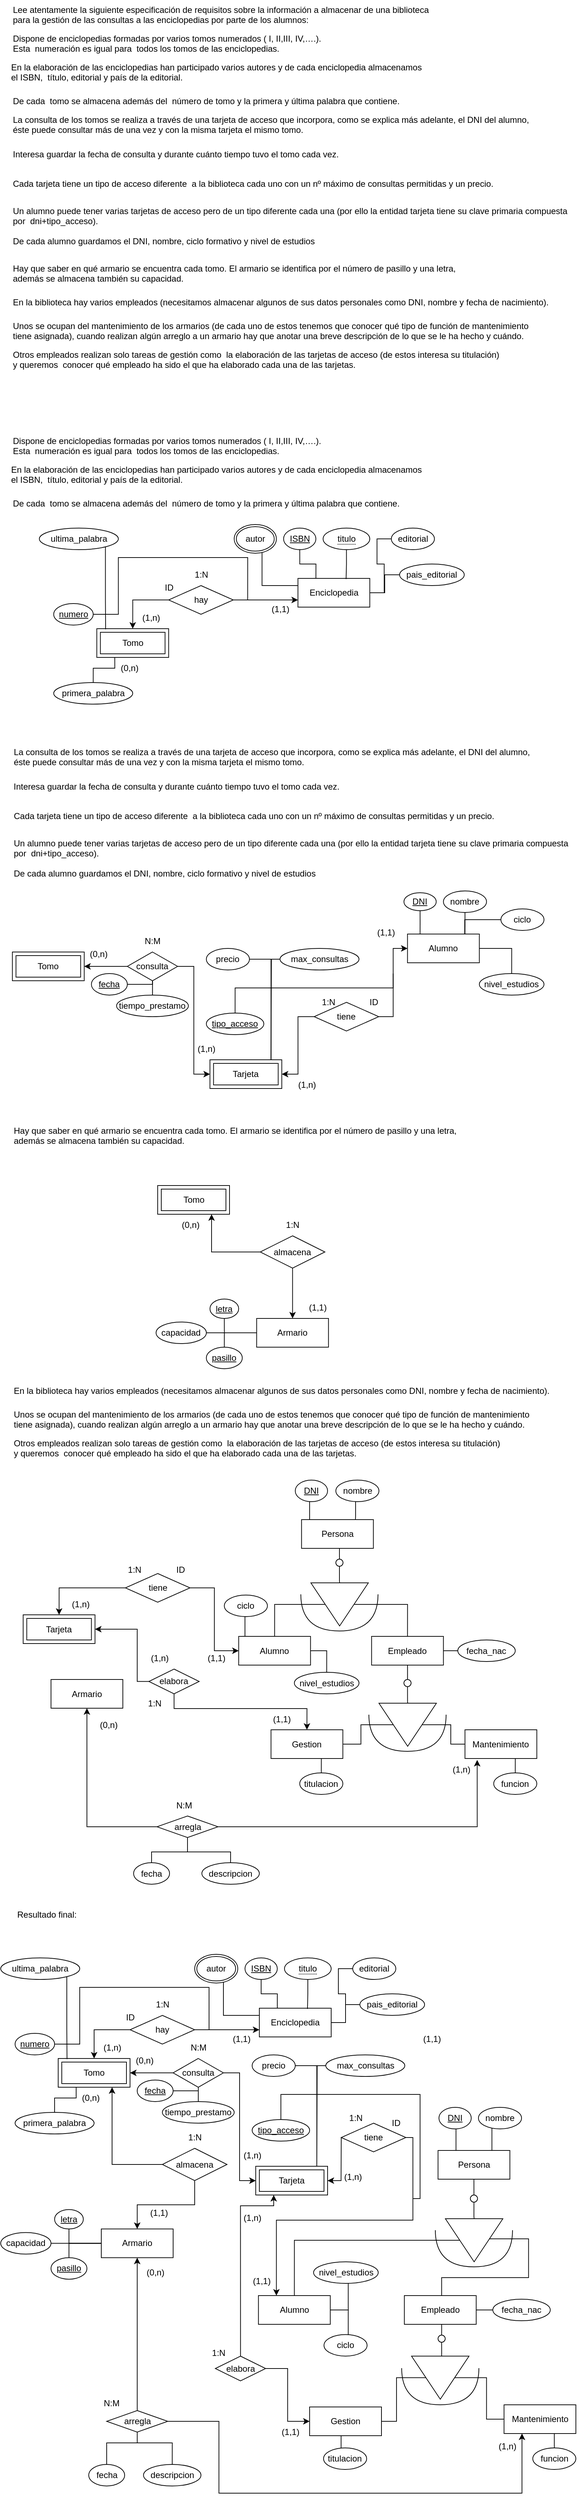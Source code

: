 <mxfile version="25.0.2">
  <diagram id="R2lEEEUBdFMjLlhIrx00" name="Page-1">
    <mxGraphModel dx="4097" dy="3626" grid="1" gridSize="10" guides="1" tooltips="1" connect="1" arrows="1" fold="1" page="1" pageScale="1" pageWidth="850" pageHeight="1100" math="0" shadow="0" extFonts="Permanent Marker^https://fonts.googleapis.com/css?family=Permanent+Marker">
      <root>
        <mxCell id="0" />
        <mxCell id="1" parent="0" />
        <mxCell id="gSkcNCzWnIi8GuEPhAwa-31" value="Lee atentamente la siguiente especificación de requisitos sobre la información a almacenar de una biblioteca &#xa;para la gestión de las consultas a las enciclopedias por parte de los alumnos:" style="text;align=left;verticalAlign=middle;resizable=0;points=[];autosize=1;strokeColor=none;fillColor=none;" parent="1" vertex="1">
          <mxGeometry x="40" y="-1080" width="610" height="40" as="geometry" />
        </mxCell>
        <mxCell id="gSkcNCzWnIi8GuEPhAwa-32" value="Dispone de enciclopedias formadas por varios tomos numerados ( I, II,III, IV,….). &#xa;Esta  numeración es igual para  todos los tomos de las enciclopedias." style="text;align=left;verticalAlign=middle;resizable=0;points=[];autosize=1;strokeColor=none;fillColor=none;" parent="1" vertex="1">
          <mxGeometry x="40" y="-1040" width="460" height="40" as="geometry" />
        </mxCell>
        <mxCell id="gSkcNCzWnIi8GuEPhAwa-33" value="En la elaboración de las enciclopedias han participado varios autores y de cada enciclopedia almacenamos &#xa;el ISBN,  título, editorial y país de la editorial." style="text;align=left;verticalAlign=middle;resizable=0;points=[];autosize=1;strokeColor=none;fillColor=none;" parent="1" vertex="1">
          <mxGeometry x="37.5" y="-1000" width="600" height="40" as="geometry" />
        </mxCell>
        <mxCell id="gSkcNCzWnIi8GuEPhAwa-34" value="De cada  tomo se almacena además del  número de tomo y la primera y última palabra que contiene." style="text;align=left;verticalAlign=middle;resizable=0;points=[];autosize=1;strokeColor=none;fillColor=none;" parent="1" vertex="1">
          <mxGeometry x="40" y="-960" width="740" height="40" as="geometry" />
        </mxCell>
        <mxCell id="gSkcNCzWnIi8GuEPhAwa-35" value="La consulta de los tomos se realiza a través de una tarjeta de acceso que incorpora, como se explica más adelante, el DNI del alumno, &#xa;éste puede consultar más de una vez y con la misma tarjeta el mismo tomo.&#xa;" style="text;align=left;verticalAlign=middle;resizable=0;points=[];autosize=1;strokeColor=none;fillColor=none;" parent="1" vertex="1">
          <mxGeometry x="40" y="-920" width="750" height="40" as="geometry" />
        </mxCell>
        <mxCell id="gSkcNCzWnIi8GuEPhAwa-36" value="&lt;span style=&quot;&quot;&gt;Interesa guardar la fecha de consulta y&amp;nbsp;&lt;/span&gt;&lt;span style=&quot;&quot;&gt;durante cuánto tiempo tuvo el tomo cada vez.&lt;/span&gt;" style="text;html=1;align=left;verticalAlign=middle;resizable=0;points=[];autosize=1;strokeColor=none;fillColor=none;" parent="1" vertex="1">
          <mxGeometry x="40" y="-880" width="480" height="30" as="geometry" />
        </mxCell>
        <mxCell id="gSkcNCzWnIi8GuEPhAwa-37" value="Cada tarjeta tiene un tipo de acceso diferente  a la biblioteca cada uno con un nº máximo de consultas permitidas y un precio." style="text;align=left;verticalAlign=middle;resizable=0;points=[];autosize=1;strokeColor=none;fillColor=none;" parent="1" vertex="1">
          <mxGeometry x="40" y="-840" width="690" height="30" as="geometry" />
        </mxCell>
        <mxCell id="gSkcNCzWnIi8GuEPhAwa-38" value="Un alumno puede tener varias tarjetas de acceso pero de un tipo diferente cada una (por ello la entidad tarjeta tiene su clave primaria compuesta &#xa;por  dni+tipo_acceso)." style="text;align=left;verticalAlign=middle;resizable=0;points=[];autosize=1;strokeColor=none;fillColor=none;" parent="1" vertex="1">
          <mxGeometry x="40" y="-800" width="800" height="40" as="geometry" />
        </mxCell>
        <mxCell id="gSkcNCzWnIi8GuEPhAwa-39" value="De cada alumno guardamos el DNI, nombre, ciclo formativo y nivel de estudios" style="text;align=left;verticalAlign=middle;resizable=0;points=[];autosize=1;strokeColor=none;fillColor=none;" parent="1" vertex="1">
          <mxGeometry x="40" y="-760" width="440" height="30" as="geometry" />
        </mxCell>
        <mxCell id="gSkcNCzWnIi8GuEPhAwa-40" value="Hay que saber en qué armario se encuentra cada tomo. El armario se identifica por el número de pasillo y una letra, &#xa;además se almacena también su capacidad." style="text;align=left;verticalAlign=middle;resizable=0;points=[];autosize=1;strokeColor=none;fillColor=none;" parent="1" vertex="1">
          <mxGeometry x="40" y="-720" width="640" height="40" as="geometry" />
        </mxCell>
        <mxCell id="gSkcNCzWnIi8GuEPhAwa-41" value="En la biblioteca hay varios empleados (necesitamos almacenar algunos de sus datos personales como DNI, nombre y fecha de nacimiento)." style="text;align=left;verticalAlign=middle;resizable=0;points=[];autosize=1;strokeColor=none;fillColor=none;" parent="1" vertex="1">
          <mxGeometry x="40" y="-675" width="770" height="30" as="geometry" />
        </mxCell>
        <mxCell id="gSkcNCzWnIi8GuEPhAwa-42" value="Unos se ocupan del mantenimiento de los armarios (de cada uno de estos tenemos que conocer qué tipo de función de mantenimiento &#xa;tiene asignada), cuando realizan algún arreglo a un armario hay que anotar una breve descripción de lo que se le ha hecho y cuándo." style="text;align=left;verticalAlign=middle;resizable=0;points=[];autosize=1;strokeColor=none;fillColor=none;" parent="1" vertex="1">
          <mxGeometry x="40" y="-640" width="740" height="40" as="geometry" />
        </mxCell>
        <mxCell id="gSkcNCzWnIi8GuEPhAwa-43" value="Otros empleados realizan solo tareas de gestión como  la elaboración de las tarjetas de acceso (de estos interesa su titulación) &#xa;y queremos  conocer qué empleado ha sido el que ha elaborado cada una de las tarjetas." style="text;align=left;verticalAlign=middle;resizable=0;points=[];autosize=1;strokeColor=none;fillColor=none;" parent="1" vertex="1">
          <mxGeometry x="40" y="-600" width="700" height="40" as="geometry" />
        </mxCell>
        <mxCell id="gSkcNCzWnIi8GuEPhAwa-44" value="Dispone de enciclopedias formadas por varios tomos numerados ( I, II,III, IV,….). &#xa;Esta  numeración es igual para  todos los tomos de las enciclopedias." style="text;align=left;verticalAlign=middle;resizable=0;points=[];autosize=1;strokeColor=none;fillColor=none;" parent="1" vertex="1">
          <mxGeometry x="40" y="-480" width="460" height="40" as="geometry" />
        </mxCell>
        <mxCell id="gSkcNCzWnIi8GuEPhAwa-45" value="En la elaboración de las enciclopedias han participado varios autores y de cada enciclopedia almacenamos &#xa;el ISBN,  título, editorial y país de la editorial." style="text;align=left;verticalAlign=middle;resizable=0;points=[];autosize=1;strokeColor=none;fillColor=none;" parent="1" vertex="1">
          <mxGeometry x="37.5" y="-440" width="600" height="40" as="geometry" />
        </mxCell>
        <mxCell id="gSkcNCzWnIi8GuEPhAwa-46" value="De cada  tomo se almacena además del  número de tomo y la primera y última palabra que contiene." style="text;align=left;verticalAlign=middle;resizable=0;points=[];autosize=1;strokeColor=none;fillColor=none;" parent="1" vertex="1">
          <mxGeometry x="40" y="-400" width="740" height="40" as="geometry" />
        </mxCell>
        <mxCell id="gSkcNCzWnIi8GuEPhAwa-47" value="Enciclopedia" style="whiteSpace=wrap;html=1;align=center;" parent="1" vertex="1">
          <mxGeometry x="438.75" y="-275" width="100" height="40" as="geometry" />
        </mxCell>
        <mxCell id="gSkcNCzWnIi8GuEPhAwa-48" style="edgeStyle=orthogonalEdgeStyle;rounded=0;orthogonalLoop=1;jettySize=auto;html=1;entryX=0.25;entryY=0;entryDx=0;entryDy=0;endArrow=none;endFill=0;" parent="1" source="gSkcNCzWnIi8GuEPhAwa-49" target="gSkcNCzWnIi8GuEPhAwa-47" edge="1">
          <mxGeometry relative="1" as="geometry" />
        </mxCell>
        <mxCell id="gSkcNCzWnIi8GuEPhAwa-49" value="ISBN" style="ellipse;whiteSpace=wrap;html=1;align=center;fontStyle=4;" parent="1" vertex="1">
          <mxGeometry x="418.75" y="-345" width="45" height="30" as="geometry" />
        </mxCell>
        <mxCell id="gSkcNCzWnIi8GuEPhAwa-50" style="edgeStyle=orthogonalEdgeStyle;rounded=0;orthogonalLoop=1;jettySize=auto;html=1;entryX=1;entryY=0.5;entryDx=0;entryDy=0;endArrow=none;endFill=0;" parent="1" source="gSkcNCzWnIi8GuEPhAwa-51" target="gSkcNCzWnIi8GuEPhAwa-47" edge="1">
          <mxGeometry relative="1" as="geometry" />
        </mxCell>
        <mxCell id="gSkcNCzWnIi8GuEPhAwa-51" value="editorial" style="ellipse;whiteSpace=wrap;html=1;align=center;" parent="1" vertex="1">
          <mxGeometry x="568.75" y="-345" width="60" height="30" as="geometry" />
        </mxCell>
        <mxCell id="gSkcNCzWnIi8GuEPhAwa-52" style="edgeStyle=orthogonalEdgeStyle;rounded=0;orthogonalLoop=1;jettySize=auto;html=1;entryX=1;entryY=0.5;entryDx=0;entryDy=0;endArrow=none;endFill=0;" parent="1" source="gSkcNCzWnIi8GuEPhAwa-84" target="gSkcNCzWnIi8GuEPhAwa-47" edge="1">
          <mxGeometry relative="1" as="geometry">
            <mxPoint x="578.75" y="-280" as="sourcePoint" />
          </mxGeometry>
        </mxCell>
        <mxCell id="gSkcNCzWnIi8GuEPhAwa-53" value="&lt;span style=&quot;border-bottom: 1px dotted&quot;&gt;titulo&lt;/span&gt;" style="ellipse;whiteSpace=wrap;html=1;align=center;" parent="1" vertex="1">
          <mxGeometry x="473.75" y="-345" width="65" height="30" as="geometry" />
        </mxCell>
        <mxCell id="gSkcNCzWnIi8GuEPhAwa-54" style="edgeStyle=orthogonalEdgeStyle;rounded=0;orthogonalLoop=1;jettySize=auto;html=1;entryX=0.67;entryY=0.025;entryDx=0;entryDy=0;entryPerimeter=0;endArrow=none;endFill=0;" parent="1" source="gSkcNCzWnIi8GuEPhAwa-53" target="gSkcNCzWnIi8GuEPhAwa-47" edge="1">
          <mxGeometry relative="1" as="geometry" />
        </mxCell>
        <mxCell id="gSkcNCzWnIi8GuEPhAwa-55" style="edgeStyle=orthogonalEdgeStyle;rounded=0;orthogonalLoop=1;jettySize=auto;html=1;entryX=0;entryY=0.25;entryDx=0;entryDy=0;endArrow=none;endFill=0;" parent="1" source="gSkcNCzWnIi8GuEPhAwa-56" target="gSkcNCzWnIi8GuEPhAwa-47" edge="1">
          <mxGeometry relative="1" as="geometry">
            <Array as="points">
              <mxPoint x="388.75" y="-265" />
            </Array>
          </mxGeometry>
        </mxCell>
        <mxCell id="gSkcNCzWnIi8GuEPhAwa-56" value="autor" style="ellipse;shape=doubleEllipse;margin=3;whiteSpace=wrap;html=1;align=center;" parent="1" vertex="1">
          <mxGeometry x="350" y="-350" width="58.75" height="40" as="geometry" />
        </mxCell>
        <mxCell id="gSkcNCzWnIi8GuEPhAwa-57" value="Tomo" style="shape=ext;margin=3;double=1;whiteSpace=wrap;html=1;align=center;" parent="1" vertex="1">
          <mxGeometry x="158.75" y="-205" width="100" height="40" as="geometry" />
        </mxCell>
        <mxCell id="gSkcNCzWnIi8GuEPhAwa-58" style="edgeStyle=orthogonalEdgeStyle;rounded=0;orthogonalLoop=1;jettySize=auto;html=1;entryX=0.25;entryY=1;entryDx=0;entryDy=0;endArrow=none;endFill=0;" parent="1" source="gSkcNCzWnIi8GuEPhAwa-59" target="gSkcNCzWnIi8GuEPhAwa-57" edge="1">
          <mxGeometry relative="1" as="geometry" />
        </mxCell>
        <mxCell id="gSkcNCzWnIi8GuEPhAwa-59" value="primera_palabra" style="ellipse;whiteSpace=wrap;html=1;align=center;" parent="1" vertex="1">
          <mxGeometry x="98.75" y="-130" width="110" height="30" as="geometry" />
        </mxCell>
        <mxCell id="gSkcNCzWnIi8GuEPhAwa-60" value="ultima_palabra" style="ellipse;whiteSpace=wrap;html=1;align=center;" parent="1" vertex="1">
          <mxGeometry x="78.75" y="-345" width="110" height="30" as="geometry" />
        </mxCell>
        <mxCell id="gSkcNCzWnIi8GuEPhAwa-61" value="numero" style="ellipse;whiteSpace=wrap;html=1;align=center;fontStyle=4;" parent="1" vertex="1">
          <mxGeometry x="98.75" y="-240" width="55" height="30" as="geometry" />
        </mxCell>
        <mxCell id="gSkcNCzWnIi8GuEPhAwa-62" style="edgeStyle=orthogonalEdgeStyle;rounded=0;orthogonalLoop=1;jettySize=auto;html=1;entryX=0;entryY=0.75;entryDx=0;entryDy=0;" parent="1" source="gSkcNCzWnIi8GuEPhAwa-64" target="gSkcNCzWnIi8GuEPhAwa-47" edge="1">
          <mxGeometry relative="1" as="geometry">
            <Array as="points">
              <mxPoint x="378.75" y="-245" />
              <mxPoint x="378.75" y="-245" />
            </Array>
          </mxGeometry>
        </mxCell>
        <mxCell id="gSkcNCzWnIi8GuEPhAwa-63" style="edgeStyle=orthogonalEdgeStyle;rounded=0;orthogonalLoop=1;jettySize=auto;html=1;entryX=0.5;entryY=0;entryDx=0;entryDy=0;" parent="1" source="gSkcNCzWnIi8GuEPhAwa-64" target="gSkcNCzWnIi8GuEPhAwa-57" edge="1">
          <mxGeometry relative="1" as="geometry">
            <Array as="points">
              <mxPoint x="208.75" y="-245" />
            </Array>
          </mxGeometry>
        </mxCell>
        <mxCell id="gSkcNCzWnIi8GuEPhAwa-64" value="hay" style="shape=rhombus;perimeter=rhombusPerimeter;whiteSpace=wrap;html=1;align=center;" parent="1" vertex="1">
          <mxGeometry x="258.75" y="-265" width="90" height="40" as="geometry" />
        </mxCell>
        <mxCell id="gSkcNCzWnIi8GuEPhAwa-75" value="(0,n)" style="text;html=1;align=center;verticalAlign=middle;resizable=0;points=[];autosize=1;strokeColor=none;fillColor=none;" parent="1" vertex="1">
          <mxGeometry x="178.75" y="-165" width="50" height="30" as="geometry" />
        </mxCell>
        <mxCell id="gSkcNCzWnIi8GuEPhAwa-77" value="(1,n)" style="text;html=1;align=center;verticalAlign=middle;resizable=0;points=[];autosize=1;strokeColor=none;fillColor=none;" parent="1" vertex="1">
          <mxGeometry x="208.75" y="-235" width="50" height="30" as="geometry" />
        </mxCell>
        <mxCell id="gSkcNCzWnIi8GuEPhAwa-78" value="(1,1)" style="text;html=1;align=center;verticalAlign=middle;resizable=0;points=[];autosize=1;strokeColor=none;fillColor=none;" parent="1" vertex="1">
          <mxGeometry x="388.75" y="-247" width="50" height="30" as="geometry" />
        </mxCell>
        <mxCell id="gSkcNCzWnIi8GuEPhAwa-79" value="1:N" style="text;html=1;align=center;verticalAlign=middle;resizable=0;points=[];autosize=1;strokeColor=none;fillColor=none;" parent="1" vertex="1">
          <mxGeometry x="283.75" y="-295" width="40" height="30" as="geometry" />
        </mxCell>
        <mxCell id="gSkcNCzWnIi8GuEPhAwa-80" style="edgeStyle=orthogonalEdgeStyle;rounded=0;orthogonalLoop=1;jettySize=auto;html=1;endArrow=none;endFill=0;exitX=1;exitY=0.5;exitDx=0;exitDy=0;" parent="1" source="gSkcNCzWnIi8GuEPhAwa-61" edge="1">
          <mxGeometry relative="1" as="geometry">
            <Array as="points">
              <mxPoint x="188.75" y="-225" />
              <mxPoint x="188.75" y="-304" />
              <mxPoint x="368.75" y="-304" />
            </Array>
            <mxPoint x="168.75" y="-225" as="sourcePoint" />
            <mxPoint x="368.75" y="-245" as="targetPoint" />
          </mxGeometry>
        </mxCell>
        <mxCell id="gSkcNCzWnIi8GuEPhAwa-81" style="edgeStyle=orthogonalEdgeStyle;rounded=0;orthogonalLoop=1;jettySize=auto;html=1;entryX=0.123;entryY=0.023;entryDx=0;entryDy=0;entryPerimeter=0;endArrow=none;endFill=0;" parent="1" source="gSkcNCzWnIi8GuEPhAwa-60" target="gSkcNCzWnIi8GuEPhAwa-57" edge="1">
          <mxGeometry relative="1" as="geometry">
            <Array as="points">
              <mxPoint x="170.75" y="-245" />
              <mxPoint x="170.75" y="-245" />
            </Array>
          </mxGeometry>
        </mxCell>
        <mxCell id="gSkcNCzWnIi8GuEPhAwa-83" value="ID" style="text;html=1;align=center;verticalAlign=middle;resizable=0;points=[];autosize=1;strokeColor=none;fillColor=none;" parent="1" vertex="1">
          <mxGeometry x="238.75" y="-277" width="40" height="30" as="geometry" />
        </mxCell>
        <mxCell id="gSkcNCzWnIi8GuEPhAwa-84" value="pais_editorial" style="ellipse;whiteSpace=wrap;html=1;align=center;" parent="1" vertex="1">
          <mxGeometry x="580.25" y="-295" width="90" height="30" as="geometry" />
        </mxCell>
        <mxCell id="gSkcNCzWnIi8GuEPhAwa-87" value="La consulta de los tomos se realiza a través de una tarjeta de acceso que incorpora, como se explica más adelante, el DNI del alumno, &#xa;éste puede consultar más de una vez y con la misma tarjeta el mismo tomo.&#xa;" style="text;align=left;verticalAlign=middle;resizable=0;points=[];autosize=1;strokeColor=none;fillColor=none;" parent="1" vertex="1">
          <mxGeometry x="41.25" y="-40" width="750" height="40" as="geometry" />
        </mxCell>
        <mxCell id="gSkcNCzWnIi8GuEPhAwa-88" value="&lt;span style=&quot;&quot;&gt;Interesa guardar la fecha de consulta y&amp;nbsp;&lt;/span&gt;&lt;span style=&quot;&quot;&gt;durante cuánto tiempo tuvo el tomo cada vez.&lt;/span&gt;" style="text;html=1;align=left;verticalAlign=middle;resizable=0;points=[];autosize=1;strokeColor=none;fillColor=none;" parent="1" vertex="1">
          <mxGeometry x="41.25" width="480" height="30" as="geometry" />
        </mxCell>
        <mxCell id="gSkcNCzWnIi8GuEPhAwa-89" value="Cada tarjeta tiene un tipo de acceso diferente  a la biblioteca cada uno con un nº máximo de consultas permitidas y un precio." style="text;align=left;verticalAlign=middle;resizable=0;points=[];autosize=1;strokeColor=none;fillColor=none;" parent="1" vertex="1">
          <mxGeometry x="41.25" y="40" width="690" height="30" as="geometry" />
        </mxCell>
        <mxCell id="gSkcNCzWnIi8GuEPhAwa-90" value="Un alumno puede tener varias tarjetas de acceso pero de un tipo diferente cada una (por ello la entidad tarjeta tiene su clave primaria compuesta &#xa;por  dni+tipo_acceso)." style="text;align=left;verticalAlign=middle;resizable=0;points=[];autosize=1;strokeColor=none;fillColor=none;" parent="1" vertex="1">
          <mxGeometry x="41.25" y="80" width="800" height="40" as="geometry" />
        </mxCell>
        <mxCell id="gSkcNCzWnIi8GuEPhAwa-91" value="De cada alumno guardamos el DNI, nombre, ciclo formativo y nivel de estudios" style="text;align=left;verticalAlign=middle;resizable=0;points=[];autosize=1;strokeColor=none;fillColor=none;" parent="1" vertex="1">
          <mxGeometry x="41.25" y="120" width="440" height="30" as="geometry" />
        </mxCell>
        <mxCell id="gSkcNCzWnIi8GuEPhAwa-98" value="Tomo" style="shape=ext;margin=3;double=1;whiteSpace=wrap;html=1;align=center;" parent="1" vertex="1">
          <mxGeometry x="41.25" y="245" width="100" height="40" as="geometry" />
        </mxCell>
        <mxCell id="gSkcNCzWnIi8GuEPhAwa-99" value="Alumno" style="whiteSpace=wrap;html=1;align=center;" parent="1" vertex="1">
          <mxGeometry x="591.25" y="220" width="100" height="40" as="geometry" />
        </mxCell>
        <mxCell id="gSkcNCzWnIi8GuEPhAwa-100" value="DNI" style="ellipse;whiteSpace=wrap;html=1;align=center;fontStyle=4;" parent="1" vertex="1">
          <mxGeometry x="586.25" y="162.5" width="45" height="25" as="geometry" />
        </mxCell>
        <mxCell id="gSkcNCzWnIi8GuEPhAwa-101" value="nombre" style="ellipse;whiteSpace=wrap;html=1;align=center;" parent="1" vertex="1">
          <mxGeometry x="641.25" y="160" width="60" height="30" as="geometry" />
        </mxCell>
        <mxCell id="gSkcNCzWnIi8GuEPhAwa-102" value="ciclo" style="ellipse;whiteSpace=wrap;html=1;align=center;" parent="1" vertex="1">
          <mxGeometry x="721.25" y="185" width="60" height="30" as="geometry" />
        </mxCell>
        <mxCell id="gSkcNCzWnIi8GuEPhAwa-103" style="edgeStyle=orthogonalEdgeStyle;rounded=0;orthogonalLoop=1;jettySize=auto;html=1;entryX=1;entryY=0.5;entryDx=0;entryDy=0;endArrow=none;endFill=0;" parent="1" source="gSkcNCzWnIi8GuEPhAwa-104" target="gSkcNCzWnIi8GuEPhAwa-99" edge="1">
          <mxGeometry relative="1" as="geometry" />
        </mxCell>
        <mxCell id="gSkcNCzWnIi8GuEPhAwa-104" value="nivel_estudios" style="ellipse;whiteSpace=wrap;html=1;align=center;" parent="1" vertex="1">
          <mxGeometry x="691.25" y="275" width="90" height="30" as="geometry" />
        </mxCell>
        <mxCell id="gSkcNCzWnIi8GuEPhAwa-105" value="Tarjeta" style="shape=ext;margin=3;double=1;whiteSpace=wrap;html=1;align=center;" parent="1" vertex="1">
          <mxGeometry x="316.25" y="395" width="100" height="40" as="geometry" />
        </mxCell>
        <mxCell id="gSkcNCzWnIi8GuEPhAwa-118" style="edgeStyle=orthogonalEdgeStyle;rounded=0;orthogonalLoop=1;jettySize=auto;html=1;entryX=1;entryY=0.5;entryDx=0;entryDy=0;" parent="1" source="gSkcNCzWnIi8GuEPhAwa-120" target="gSkcNCzWnIi8GuEPhAwa-105" edge="1">
          <mxGeometry relative="1" as="geometry" />
        </mxCell>
        <mxCell id="gSkcNCzWnIi8GuEPhAwa-119" style="edgeStyle=orthogonalEdgeStyle;rounded=0;orthogonalLoop=1;jettySize=auto;html=1;entryX=0;entryY=0.5;entryDx=0;entryDy=0;" parent="1" source="gSkcNCzWnIi8GuEPhAwa-120" target="gSkcNCzWnIi8GuEPhAwa-99" edge="1">
          <mxGeometry relative="1" as="geometry" />
        </mxCell>
        <mxCell id="gSkcNCzWnIi8GuEPhAwa-120" value="tiene" style="shape=rhombus;perimeter=rhombusPerimeter;whiteSpace=wrap;html=1;align=center;" parent="1" vertex="1">
          <mxGeometry x="461.25" y="315" width="90" height="40" as="geometry" />
        </mxCell>
        <mxCell id="gSkcNCzWnIi8GuEPhAwa-121" style="edgeStyle=orthogonalEdgeStyle;rounded=0;orthogonalLoop=1;jettySize=auto;html=1;entryX=0;entryY=0.5;entryDx=0;entryDy=0;" parent="1" source="gSkcNCzWnIi8GuEPhAwa-123" target="gSkcNCzWnIi8GuEPhAwa-105" edge="1">
          <mxGeometry relative="1" as="geometry" />
        </mxCell>
        <mxCell id="gSkcNCzWnIi8GuEPhAwa-122" style="edgeStyle=orthogonalEdgeStyle;rounded=0;orthogonalLoop=1;jettySize=auto;html=1;entryX=1;entryY=0.5;entryDx=0;entryDy=0;" parent="1" source="gSkcNCzWnIi8GuEPhAwa-123" target="gSkcNCzWnIi8GuEPhAwa-98" edge="1">
          <mxGeometry relative="1" as="geometry" />
        </mxCell>
        <mxCell id="gSkcNCzWnIi8GuEPhAwa-123" value="consulta" style="shape=rhombus;perimeter=rhombusPerimeter;whiteSpace=wrap;html=1;align=center;" parent="1" vertex="1">
          <mxGeometry x="201.25" y="245" width="70" height="40" as="geometry" />
        </mxCell>
        <mxCell id="gSkcNCzWnIi8GuEPhAwa-124" style="edgeStyle=orthogonalEdgeStyle;rounded=0;orthogonalLoop=1;jettySize=auto;html=1;entryX=0.5;entryY=1;entryDx=0;entryDy=0;endArrow=none;endFill=0;" parent="1" source="gSkcNCzWnIi8GuEPhAwa-125" target="gSkcNCzWnIi8GuEPhAwa-123" edge="1">
          <mxGeometry relative="1" as="geometry">
            <Array as="points">
              <mxPoint x="236.25" y="290" />
            </Array>
          </mxGeometry>
        </mxCell>
        <mxCell id="gSkcNCzWnIi8GuEPhAwa-125" value="fecha" style="ellipse;whiteSpace=wrap;html=1;align=center;fontStyle=4" parent="1" vertex="1">
          <mxGeometry x="151.25" y="275" width="50" height="30" as="geometry" />
        </mxCell>
        <mxCell id="gSkcNCzWnIi8GuEPhAwa-126" style="edgeStyle=orthogonalEdgeStyle;rounded=0;orthogonalLoop=1;jettySize=auto;html=1;entryX=0.5;entryY=1;entryDx=0;entryDy=0;endArrow=none;endFill=0;" parent="1" source="gSkcNCzWnIi8GuEPhAwa-127" target="gSkcNCzWnIi8GuEPhAwa-123" edge="1">
          <mxGeometry relative="1" as="geometry" />
        </mxCell>
        <mxCell id="gSkcNCzWnIi8GuEPhAwa-127" value="tiempo_prestamo" style="ellipse;whiteSpace=wrap;html=1;align=center;" parent="1" vertex="1">
          <mxGeometry x="186.25" y="305" width="100" height="30" as="geometry" />
        </mxCell>
        <mxCell id="gSkcNCzWnIi8GuEPhAwa-128" style="edgeStyle=orthogonalEdgeStyle;rounded=0;orthogonalLoop=1;jettySize=auto;html=1;endArrow=none;endFill=0;" parent="1" source="gSkcNCzWnIi8GuEPhAwa-129" edge="1">
          <mxGeometry relative="1" as="geometry">
            <mxPoint x="401.25" y="395" as="targetPoint" />
          </mxGeometry>
        </mxCell>
        <mxCell id="gSkcNCzWnIi8GuEPhAwa-129" value="precio" style="ellipse;whiteSpace=wrap;html=1;align=center;" parent="1" vertex="1">
          <mxGeometry x="311.25" y="240" width="60" height="30" as="geometry" />
        </mxCell>
        <mxCell id="gSkcNCzWnIi8GuEPhAwa-130" style="edgeStyle=orthogonalEdgeStyle;rounded=0;orthogonalLoop=1;jettySize=auto;html=1;entryX=0.25;entryY=0;entryDx=0;entryDy=0;endArrow=none;endFill=0;" parent="1" source="gSkcNCzWnIi8GuEPhAwa-131" target="gSkcNCzWnIi8GuEPhAwa-105" edge="1">
          <mxGeometry relative="1" as="geometry">
            <Array as="points">
              <mxPoint x="401.25" y="395" />
            </Array>
          </mxGeometry>
        </mxCell>
        <mxCell id="gSkcNCzWnIi8GuEPhAwa-131" value="max_consultas" style="ellipse;whiteSpace=wrap;html=1;align=center;" parent="1" vertex="1">
          <mxGeometry x="413.75" y="240" width="110" height="30" as="geometry" />
        </mxCell>
        <mxCell id="gSkcNCzWnIi8GuEPhAwa-132" style="edgeStyle=orthogonalEdgeStyle;rounded=0;orthogonalLoop=1;jettySize=auto;html=1;entryX=0.175;entryY=0;entryDx=0;entryDy=0;entryPerimeter=0;endArrow=none;endFill=0;" parent="1" source="gSkcNCzWnIi8GuEPhAwa-100" target="gSkcNCzWnIi8GuEPhAwa-99" edge="1">
          <mxGeometry relative="1" as="geometry" />
        </mxCell>
        <mxCell id="gSkcNCzWnIi8GuEPhAwa-133" style="edgeStyle=orthogonalEdgeStyle;rounded=0;orthogonalLoop=1;jettySize=auto;html=1;entryX=0.8;entryY=0;entryDx=0;entryDy=0;entryPerimeter=0;endArrow=none;endFill=0;" parent="1" source="gSkcNCzWnIi8GuEPhAwa-101" target="gSkcNCzWnIi8GuEPhAwa-99" edge="1">
          <mxGeometry relative="1" as="geometry" />
        </mxCell>
        <mxCell id="gSkcNCzWnIi8GuEPhAwa-134" style="edgeStyle=orthogonalEdgeStyle;rounded=0;orthogonalLoop=1;jettySize=auto;html=1;entryX=0.796;entryY=-0.001;entryDx=0;entryDy=0;entryPerimeter=0;endArrow=none;endFill=0;" parent="1" source="gSkcNCzWnIi8GuEPhAwa-102" target="gSkcNCzWnIi8GuEPhAwa-99" edge="1">
          <mxGeometry relative="1" as="geometry">
            <Array as="points">
              <mxPoint x="671.25" y="200" />
            </Array>
          </mxGeometry>
        </mxCell>
        <mxCell id="gSkcNCzWnIi8GuEPhAwa-135" value="(0,n)" style="text;html=1;align=center;verticalAlign=middle;resizable=0;points=[];autosize=1;strokeColor=none;fillColor=none;" parent="1" vertex="1">
          <mxGeometry x="136.25" y="233" width="50" height="30" as="geometry" />
        </mxCell>
        <mxCell id="gSkcNCzWnIi8GuEPhAwa-136" value="(1,n)" style="text;html=1;align=center;verticalAlign=middle;resizable=0;points=[];autosize=1;strokeColor=none;fillColor=none;" parent="1" vertex="1">
          <mxGeometry x="286.25" y="365" width="50" height="30" as="geometry" />
        </mxCell>
        <mxCell id="gSkcNCzWnIi8GuEPhAwa-137" value="N:M" style="text;html=1;align=center;verticalAlign=middle;resizable=0;points=[];autosize=1;strokeColor=none;fillColor=none;" parent="1" vertex="1">
          <mxGeometry x="211.25" y="215" width="50" height="30" as="geometry" />
        </mxCell>
        <mxCell id="gSkcNCzWnIi8GuEPhAwa-140" style="edgeStyle=orthogonalEdgeStyle;rounded=0;orthogonalLoop=1;jettySize=auto;html=1;endArrow=none;endFill=0;" parent="1" source="gSkcNCzWnIi8GuEPhAwa-141" edge="1">
          <mxGeometry relative="1" as="geometry">
            <mxPoint x="571.25" y="275" as="targetPoint" />
            <Array as="points">
              <mxPoint x="351.25" y="295" />
              <mxPoint x="571.25" y="295" />
            </Array>
          </mxGeometry>
        </mxCell>
        <mxCell id="gSkcNCzWnIi8GuEPhAwa-141" value="tipo_acceso" style="ellipse;whiteSpace=wrap;html=1;align=center;fontStyle=4;" parent="1" vertex="1">
          <mxGeometry x="311.25" y="330" width="80" height="30" as="geometry" />
        </mxCell>
        <mxCell id="gSkcNCzWnIi8GuEPhAwa-147" value="(1,n)" style="text;html=1;align=center;verticalAlign=middle;resizable=0;points=[];autosize=1;strokeColor=none;fillColor=none;" parent="1" vertex="1">
          <mxGeometry x="426.25" y="415" width="50" height="30" as="geometry" />
        </mxCell>
        <mxCell id="gSkcNCzWnIi8GuEPhAwa-148" value="(1,1)" style="text;html=1;align=center;verticalAlign=middle;resizable=0;points=[];autosize=1;strokeColor=none;fillColor=none;" parent="1" vertex="1">
          <mxGeometry x="536.25" y="203" width="50" height="30" as="geometry" />
        </mxCell>
        <mxCell id="gSkcNCzWnIi8GuEPhAwa-149" value="1:N" style="text;html=1;align=center;verticalAlign=middle;resizable=0;points=[];autosize=1;strokeColor=none;fillColor=none;" parent="1" vertex="1">
          <mxGeometry x="461.25" y="300" width="40" height="30" as="geometry" />
        </mxCell>
        <mxCell id="gSkcNCzWnIi8GuEPhAwa-151" value="ID" style="text;html=1;align=center;verticalAlign=middle;resizable=0;points=[];autosize=1;strokeColor=none;fillColor=none;" parent="1" vertex="1">
          <mxGeometry x="523.75" y="300" width="40" height="30" as="geometry" />
        </mxCell>
        <mxCell id="gSkcNCzWnIi8GuEPhAwa-152" value="Hay que saber en qué armario se encuentra cada tomo. El armario se identifica por el número de pasillo y una letra, &#xa;además se almacena también su capacidad." style="text;align=left;verticalAlign=middle;resizable=0;points=[];autosize=1;strokeColor=none;fillColor=none;" parent="1" vertex="1">
          <mxGeometry x="41.25" y="480" width="640" height="40" as="geometry" />
        </mxCell>
        <mxCell id="gSkcNCzWnIi8GuEPhAwa-153" value="Tomo" style="shape=ext;margin=3;double=1;whiteSpace=wrap;html=1;align=center;" parent="1" vertex="1">
          <mxGeometry x="243.5" y="570" width="100" height="40" as="geometry" />
        </mxCell>
        <mxCell id="gSkcNCzWnIi8GuEPhAwa-154" value="Armario" style="whiteSpace=wrap;html=1;align=center;" parent="1" vertex="1">
          <mxGeometry x="381.25" y="755" width="100" height="40" as="geometry" />
        </mxCell>
        <mxCell id="gSkcNCzWnIi8GuEPhAwa-155" style="edgeStyle=orthogonalEdgeStyle;rounded=0;orthogonalLoop=1;jettySize=auto;html=1;entryX=0.5;entryY=0;entryDx=0;entryDy=0;" parent="1" source="gSkcNCzWnIi8GuEPhAwa-157" target="gSkcNCzWnIi8GuEPhAwa-154" edge="1">
          <mxGeometry relative="1" as="geometry" />
        </mxCell>
        <mxCell id="gSkcNCzWnIi8GuEPhAwa-156" style="edgeStyle=orthogonalEdgeStyle;rounded=0;orthogonalLoop=1;jettySize=auto;html=1;entryX=0.75;entryY=1;entryDx=0;entryDy=0;" parent="1" source="gSkcNCzWnIi8GuEPhAwa-157" target="gSkcNCzWnIi8GuEPhAwa-153" edge="1">
          <mxGeometry relative="1" as="geometry" />
        </mxCell>
        <mxCell id="gSkcNCzWnIi8GuEPhAwa-157" value="almacena" style="shape=rhombus;perimeter=rhombusPerimeter;whiteSpace=wrap;html=1;align=center;" parent="1" vertex="1">
          <mxGeometry x="386.25" y="640" width="90" height="45" as="geometry" />
        </mxCell>
        <mxCell id="gSkcNCzWnIi8GuEPhAwa-170" style="edgeStyle=orthogonalEdgeStyle;rounded=0;orthogonalLoop=1;jettySize=auto;html=1;entryX=0;entryY=0.5;entryDx=0;entryDy=0;endArrow=none;endFill=0;" parent="1" source="gSkcNCzWnIi8GuEPhAwa-171" target="gSkcNCzWnIi8GuEPhAwa-154" edge="1">
          <mxGeometry relative="1" as="geometry">
            <Array as="points">
              <mxPoint x="336.25" y="775" />
            </Array>
          </mxGeometry>
        </mxCell>
        <mxCell id="gSkcNCzWnIi8GuEPhAwa-171" value="letra" style="ellipse;whiteSpace=wrap;html=1;align=center;fontStyle=4;" parent="1" vertex="1">
          <mxGeometry x="316.25" y="728" width="40" height="27" as="geometry" />
        </mxCell>
        <mxCell id="gSkcNCzWnIi8GuEPhAwa-172" style="edgeStyle=orthogonalEdgeStyle;rounded=0;orthogonalLoop=1;jettySize=auto;html=1;entryX=0;entryY=0.5;entryDx=0;entryDy=0;endArrow=none;endFill=0;" parent="1" source="gSkcNCzWnIi8GuEPhAwa-173" target="gSkcNCzWnIi8GuEPhAwa-154" edge="1">
          <mxGeometry relative="1" as="geometry">
            <Array as="points">
              <mxPoint x="336.25" y="775" />
            </Array>
          </mxGeometry>
        </mxCell>
        <mxCell id="gSkcNCzWnIi8GuEPhAwa-173" value="pasillo" style="ellipse;whiteSpace=wrap;html=1;align=center;fontStyle=4;" parent="1" vertex="1">
          <mxGeometry x="311.25" y="795" width="50" height="30" as="geometry" />
        </mxCell>
        <mxCell id="gSkcNCzWnIi8GuEPhAwa-174" style="edgeStyle=orthogonalEdgeStyle;rounded=0;orthogonalLoop=1;jettySize=auto;html=1;endArrow=none;endFill=0;" parent="1" source="gSkcNCzWnIi8GuEPhAwa-175" edge="1">
          <mxGeometry relative="1" as="geometry">
            <mxPoint x="381.25" y="775" as="targetPoint" />
          </mxGeometry>
        </mxCell>
        <mxCell id="gSkcNCzWnIi8GuEPhAwa-175" value="capacidad" style="ellipse;whiteSpace=wrap;html=1;align=center;" parent="1" vertex="1">
          <mxGeometry x="241.25" y="760" width="70" height="30" as="geometry" />
        </mxCell>
        <mxCell id="gSkcNCzWnIi8GuEPhAwa-178" value="(1,1)" style="text;html=1;align=center;verticalAlign=middle;resizable=0;points=[];autosize=1;strokeColor=none;fillColor=none;" parent="1" vertex="1">
          <mxGeometry x="441.25" y="725" width="50" height="30" as="geometry" />
        </mxCell>
        <mxCell id="gSkcNCzWnIi8GuEPhAwa-179" value="(0,n)" style="text;html=1;align=center;verticalAlign=middle;resizable=0;points=[];autosize=1;strokeColor=none;fillColor=none;" parent="1" vertex="1">
          <mxGeometry x="263.5" y="610" width="50" height="30" as="geometry" />
        </mxCell>
        <mxCell id="gSkcNCzWnIi8GuEPhAwa-180" value="1:N" style="text;html=1;align=center;verticalAlign=middle;resizable=0;points=[];autosize=1;strokeColor=none;fillColor=none;" parent="1" vertex="1">
          <mxGeometry x="411.25" y="610" width="40" height="30" as="geometry" />
        </mxCell>
        <mxCell id="gSkcNCzWnIi8GuEPhAwa-182" value="En la biblioteca hay varios empleados (necesitamos almacenar algunos de sus datos personales como DNI, nombre y fecha de nacimiento)." style="text;align=left;verticalAlign=middle;resizable=0;points=[];autosize=1;strokeColor=none;fillColor=none;" parent="1" vertex="1">
          <mxGeometry x="41.25" y="840" width="770" height="30" as="geometry" />
        </mxCell>
        <mxCell id="gSkcNCzWnIi8GuEPhAwa-183" value="Unos se ocupan del mantenimiento de los armarios (de cada uno de estos tenemos que conocer qué tipo de función de mantenimiento &#xa;tiene asignada), cuando realizan algún arreglo a un armario hay que anotar una breve descripción de lo que se le ha hecho y cuándo." style="text;align=left;verticalAlign=middle;resizable=0;points=[];autosize=1;strokeColor=none;fillColor=none;" parent="1" vertex="1">
          <mxGeometry x="41.25" y="875" width="740" height="40" as="geometry" />
        </mxCell>
        <mxCell id="gSkcNCzWnIi8GuEPhAwa-184" value="Otros empleados realizan solo tareas de gestión como  la elaboración de las tarjetas de acceso (de estos interesa su titulación) &#xa;y queremos  conocer qué empleado ha sido el que ha elaborado cada una de las tarjetas." style="text;align=left;verticalAlign=middle;resizable=0;points=[];autosize=1;strokeColor=none;fillColor=none;" parent="1" vertex="1">
          <mxGeometry x="41.25" y="915" width="700" height="40" as="geometry" />
        </mxCell>
        <mxCell id="gSkcNCzWnIi8GuEPhAwa-230" value="Resultado final:" style="text;html=1;align=left;verticalAlign=middle;resizable=0;points=[];autosize=1;strokeColor=none;fillColor=none;" parent="1" vertex="1">
          <mxGeometry x="46.25" y="1570" width="110" height="30" as="geometry" />
        </mxCell>
        <mxCell id="gSkcNCzWnIi8GuEPhAwa-231" value="Enciclopedia" style="whiteSpace=wrap;html=1;align=center;" parent="1" vertex="1">
          <mxGeometry x="385" y="1715" width="100" height="40" as="geometry" />
        </mxCell>
        <mxCell id="gSkcNCzWnIi8GuEPhAwa-232" style="edgeStyle=orthogonalEdgeStyle;rounded=0;orthogonalLoop=1;jettySize=auto;html=1;entryX=0.25;entryY=0;entryDx=0;entryDy=0;endArrow=none;endFill=0;" parent="1" source="gSkcNCzWnIi8GuEPhAwa-233" target="gSkcNCzWnIi8GuEPhAwa-231" edge="1">
          <mxGeometry relative="1" as="geometry" />
        </mxCell>
        <mxCell id="gSkcNCzWnIi8GuEPhAwa-233" value="ISBN" style="ellipse;whiteSpace=wrap;html=1;align=center;fontStyle=4;" parent="1" vertex="1">
          <mxGeometry x="365" y="1645" width="45" height="30" as="geometry" />
        </mxCell>
        <mxCell id="gSkcNCzWnIi8GuEPhAwa-234" style="edgeStyle=orthogonalEdgeStyle;rounded=0;orthogonalLoop=1;jettySize=auto;html=1;entryX=1;entryY=0.5;entryDx=0;entryDy=0;endArrow=none;endFill=0;" parent="1" source="gSkcNCzWnIi8GuEPhAwa-235" target="gSkcNCzWnIi8GuEPhAwa-231" edge="1">
          <mxGeometry relative="1" as="geometry" />
        </mxCell>
        <mxCell id="gSkcNCzWnIi8GuEPhAwa-235" value="editorial" style="ellipse;whiteSpace=wrap;html=1;align=center;" parent="1" vertex="1">
          <mxGeometry x="515" y="1645" width="60" height="30" as="geometry" />
        </mxCell>
        <mxCell id="gSkcNCzWnIi8GuEPhAwa-236" style="edgeStyle=orthogonalEdgeStyle;rounded=0;orthogonalLoop=1;jettySize=auto;html=1;entryX=1;entryY=0.5;entryDx=0;entryDy=0;endArrow=none;endFill=0;" parent="1" source="gSkcNCzWnIi8GuEPhAwa-237" target="gSkcNCzWnIi8GuEPhAwa-231" edge="1">
          <mxGeometry relative="1" as="geometry" />
        </mxCell>
        <mxCell id="gSkcNCzWnIi8GuEPhAwa-237" value="pais_editorial" style="ellipse;whiteSpace=wrap;html=1;align=center;" parent="1" vertex="1">
          <mxGeometry x="525" y="1695" width="90" height="30" as="geometry" />
        </mxCell>
        <mxCell id="gSkcNCzWnIi8GuEPhAwa-238" value="&lt;span style=&quot;border-bottom: 1px dotted&quot;&gt;titulo&lt;/span&gt;" style="ellipse;whiteSpace=wrap;html=1;align=center;" parent="1" vertex="1">
          <mxGeometry x="420" y="1645" width="65" height="30" as="geometry" />
        </mxCell>
        <mxCell id="gSkcNCzWnIi8GuEPhAwa-239" style="edgeStyle=orthogonalEdgeStyle;rounded=0;orthogonalLoop=1;jettySize=auto;html=1;entryX=0.67;entryY=0.025;entryDx=0;entryDy=0;entryPerimeter=0;endArrow=none;endFill=0;" parent="1" source="gSkcNCzWnIi8GuEPhAwa-238" target="gSkcNCzWnIi8GuEPhAwa-231" edge="1">
          <mxGeometry relative="1" as="geometry" />
        </mxCell>
        <mxCell id="gSkcNCzWnIi8GuEPhAwa-240" style="edgeStyle=orthogonalEdgeStyle;rounded=0;orthogonalLoop=1;jettySize=auto;html=1;entryX=0;entryY=0.25;entryDx=0;entryDy=0;endArrow=none;endFill=0;" parent="1" source="gSkcNCzWnIi8GuEPhAwa-241" target="gSkcNCzWnIi8GuEPhAwa-231" edge="1">
          <mxGeometry relative="1" as="geometry">
            <Array as="points">
              <mxPoint x="335" y="1725" />
            </Array>
          </mxGeometry>
        </mxCell>
        <mxCell id="gSkcNCzWnIi8GuEPhAwa-241" value="autor" style="ellipse;shape=doubleEllipse;margin=3;whiteSpace=wrap;html=1;align=center;" parent="1" vertex="1">
          <mxGeometry x="295" y="1640" width="60" height="40" as="geometry" />
        </mxCell>
        <mxCell id="gSkcNCzWnIi8GuEPhAwa-242" value="Tomo" style="shape=ext;margin=3;double=1;whiteSpace=wrap;html=1;align=center;" parent="1" vertex="1">
          <mxGeometry x="105" y="1785" width="100" height="40" as="geometry" />
        </mxCell>
        <mxCell id="gSkcNCzWnIi8GuEPhAwa-249" value="Tarjeta" style="shape=ext;margin=3;double=1;whiteSpace=wrap;html=1;align=center;" parent="1" vertex="1">
          <mxGeometry x="380" y="1935" width="100" height="40" as="geometry" />
        </mxCell>
        <mxCell id="gSkcNCzWnIi8GuEPhAwa-250" value="Armario" style="whiteSpace=wrap;html=1;align=center;" parent="1" vertex="1">
          <mxGeometry x="165" y="2022.25" width="100" height="40" as="geometry" />
        </mxCell>
        <mxCell id="gSkcNCzWnIi8GuEPhAwa-251" style="edgeStyle=orthogonalEdgeStyle;rounded=0;orthogonalLoop=1;jettySize=auto;html=1;entryX=0.5;entryY=0;entryDx=0;entryDy=0;" parent="1" source="gSkcNCzWnIi8GuEPhAwa-253" target="gSkcNCzWnIi8GuEPhAwa-250" edge="1">
          <mxGeometry relative="1" as="geometry" />
        </mxCell>
        <mxCell id="gSkcNCzWnIi8GuEPhAwa-252" style="edgeStyle=orthogonalEdgeStyle;rounded=0;orthogonalLoop=1;jettySize=auto;html=1;entryX=0.75;entryY=1;entryDx=0;entryDy=0;" parent="1" source="gSkcNCzWnIi8GuEPhAwa-253" target="gSkcNCzWnIi8GuEPhAwa-242" edge="1">
          <mxGeometry relative="1" as="geometry" />
        </mxCell>
        <mxCell id="gSkcNCzWnIi8GuEPhAwa-253" value="almacena" style="shape=rhombus;perimeter=rhombusPerimeter;whiteSpace=wrap;html=1;align=center;" parent="1" vertex="1">
          <mxGeometry x="250" y="1910" width="90" height="45" as="geometry" />
        </mxCell>
        <mxCell id="gSkcNCzWnIi8GuEPhAwa-254" style="edgeStyle=orthogonalEdgeStyle;rounded=0;orthogonalLoop=1;jettySize=auto;html=1;entryX=0.25;entryY=1;entryDx=0;entryDy=0;endArrow=none;endFill=0;" parent="1" source="gSkcNCzWnIi8GuEPhAwa-255" target="gSkcNCzWnIi8GuEPhAwa-242" edge="1">
          <mxGeometry relative="1" as="geometry" />
        </mxCell>
        <mxCell id="gSkcNCzWnIi8GuEPhAwa-255" value="primera_palabra" style="ellipse;whiteSpace=wrap;html=1;align=center;" parent="1" vertex="1">
          <mxGeometry x="45" y="1860" width="110" height="30" as="geometry" />
        </mxCell>
        <mxCell id="gSkcNCzWnIi8GuEPhAwa-256" value="ultima_palabra" style="ellipse;whiteSpace=wrap;html=1;align=center;" parent="1" vertex="1">
          <mxGeometry x="25" y="1645" width="110" height="30" as="geometry" />
        </mxCell>
        <mxCell id="gSkcNCzWnIi8GuEPhAwa-257" value="numero" style="ellipse;whiteSpace=wrap;html=1;align=center;fontStyle=4;" parent="1" vertex="1">
          <mxGeometry x="45" y="1750" width="55" height="30" as="geometry" />
        </mxCell>
        <mxCell id="gSkcNCzWnIi8GuEPhAwa-258" style="edgeStyle=orthogonalEdgeStyle;rounded=0;orthogonalLoop=1;jettySize=auto;html=1;entryX=0;entryY=0.75;entryDx=0;entryDy=0;" parent="1" source="gSkcNCzWnIi8GuEPhAwa-260" target="gSkcNCzWnIi8GuEPhAwa-231" edge="1">
          <mxGeometry relative="1" as="geometry">
            <Array as="points">
              <mxPoint x="325" y="1745" />
              <mxPoint x="325" y="1745" />
            </Array>
          </mxGeometry>
        </mxCell>
        <mxCell id="gSkcNCzWnIi8GuEPhAwa-259" style="edgeStyle=orthogonalEdgeStyle;rounded=0;orthogonalLoop=1;jettySize=auto;html=1;entryX=0.5;entryY=0;entryDx=0;entryDy=0;" parent="1" source="gSkcNCzWnIi8GuEPhAwa-260" target="gSkcNCzWnIi8GuEPhAwa-242" edge="1">
          <mxGeometry relative="1" as="geometry">
            <Array as="points">
              <mxPoint x="155" y="1745" />
            </Array>
          </mxGeometry>
        </mxCell>
        <mxCell id="gSkcNCzWnIi8GuEPhAwa-260" value="hay" style="shape=rhombus;perimeter=rhombusPerimeter;whiteSpace=wrap;html=1;align=center;" parent="1" vertex="1">
          <mxGeometry x="205" y="1725" width="90" height="40" as="geometry" />
        </mxCell>
        <mxCell id="gSkcNCzWnIi8GuEPhAwa-271" style="edgeStyle=orthogonalEdgeStyle;rounded=0;orthogonalLoop=1;jettySize=auto;html=1;entryX=0.5;entryY=1;entryDx=0;entryDy=0;" parent="1" source="gSkcNCzWnIi8GuEPhAwa-272" target="gSkcNCzWnIi8GuEPhAwa-250" edge="1">
          <mxGeometry relative="1" as="geometry" />
        </mxCell>
        <mxCell id="-r7rnciPwcEvodo_HR2i-159" style="edgeStyle=orthogonalEdgeStyle;rounded=0;orthogonalLoop=1;jettySize=auto;html=1;entryX=0.25;entryY=1;entryDx=0;entryDy=0;" edge="1" parent="1" source="gSkcNCzWnIi8GuEPhAwa-272" target="-r7rnciPwcEvodo_HR2i-110">
          <mxGeometry relative="1" as="geometry">
            <Array as="points">
              <mxPoint x="328.75" y="2290" />
              <mxPoint x="328.75" y="2390" />
              <mxPoint x="750.75" y="2390" />
            </Array>
          </mxGeometry>
        </mxCell>
        <mxCell id="gSkcNCzWnIi8GuEPhAwa-272" value="arregla" style="shape=rhombus;perimeter=rhombusPerimeter;whiteSpace=wrap;html=1;align=center;" parent="1" vertex="1">
          <mxGeometry x="172.5" y="2275" width="85" height="30" as="geometry" />
        </mxCell>
        <mxCell id="gSkcNCzWnIi8GuEPhAwa-274" style="edgeStyle=orthogonalEdgeStyle;rounded=0;orthogonalLoop=1;jettySize=auto;html=1;entryX=0.5;entryY=1;entryDx=0;entryDy=0;endArrow=none;endFill=0;" parent="1" source="gSkcNCzWnIi8GuEPhAwa-275" target="gSkcNCzWnIi8GuEPhAwa-272" edge="1">
          <mxGeometry relative="1" as="geometry">
            <Array as="points">
              <mxPoint x="172.75" y="2320" />
              <mxPoint x="214.75" y="2320" />
            </Array>
          </mxGeometry>
        </mxCell>
        <mxCell id="gSkcNCzWnIi8GuEPhAwa-275" value="fecha" style="ellipse;whiteSpace=wrap;html=1;align=center;" parent="1" vertex="1">
          <mxGeometry x="147.5" y="2350" width="50" height="30" as="geometry" />
        </mxCell>
        <mxCell id="gSkcNCzWnIi8GuEPhAwa-276" style="edgeStyle=orthogonalEdgeStyle;rounded=0;orthogonalLoop=1;jettySize=auto;html=1;entryX=0.5;entryY=1;entryDx=0;entryDy=0;endArrow=none;endFill=0;" parent="1" source="gSkcNCzWnIi8GuEPhAwa-277" target="gSkcNCzWnIi8GuEPhAwa-272" edge="1">
          <mxGeometry relative="1" as="geometry">
            <Array as="points">
              <mxPoint x="263.75" y="2320" />
              <mxPoint x="214.75" y="2320" />
            </Array>
          </mxGeometry>
        </mxCell>
        <mxCell id="gSkcNCzWnIi8GuEPhAwa-277" value="descripcion" style="ellipse;whiteSpace=wrap;html=1;align=center;" parent="1" vertex="1">
          <mxGeometry x="223.75" y="2350" width="80" height="30" as="geometry" />
        </mxCell>
        <mxCell id="gSkcNCzWnIi8GuEPhAwa-278" value="(0,n)" style="text;html=1;align=center;verticalAlign=middle;resizable=0;points=[];autosize=1;strokeColor=none;fillColor=none;" parent="1" vertex="1">
          <mxGeometry x="215" y="2068" width="50" height="30" as="geometry" />
        </mxCell>
        <mxCell id="gSkcNCzWnIi8GuEPhAwa-280" value="N:M" style="text;html=1;align=center;verticalAlign=middle;resizable=0;points=[];autosize=1;strokeColor=none;fillColor=none;" parent="1" vertex="1">
          <mxGeometry x="153.75" y="2250" width="50" height="30" as="geometry" />
        </mxCell>
        <mxCell id="-r7rnciPwcEvodo_HR2i-152" style="edgeStyle=orthogonalEdgeStyle;rounded=0;orthogonalLoop=1;jettySize=auto;html=1;entryX=1;entryY=0.5;entryDx=0;entryDy=0;" edge="1" parent="1" source="gSkcNCzWnIi8GuEPhAwa-283" target="gSkcNCzWnIi8GuEPhAwa-249">
          <mxGeometry relative="1" as="geometry">
            <Array as="points">
              <mxPoint x="498.75" y="1895" />
              <mxPoint x="498.75" y="1955" />
            </Array>
          </mxGeometry>
        </mxCell>
        <mxCell id="-r7rnciPwcEvodo_HR2i-153" style="edgeStyle=orthogonalEdgeStyle;rounded=0;orthogonalLoop=1;jettySize=auto;html=1;" edge="1" parent="1" source="gSkcNCzWnIi8GuEPhAwa-283" target="-r7rnciPwcEvodo_HR2i-125">
          <mxGeometry relative="1" as="geometry">
            <Array as="points">
              <mxPoint x="598.75" y="1895" />
              <mxPoint x="598.75" y="2010" />
              <mxPoint x="408.75" y="2010" />
            </Array>
          </mxGeometry>
        </mxCell>
        <mxCell id="gSkcNCzWnIi8GuEPhAwa-283" value="tiene" style="shape=rhombus;perimeter=rhombusPerimeter;whiteSpace=wrap;html=1;align=center;" parent="1" vertex="1">
          <mxGeometry x="499" y="1875" width="90" height="40" as="geometry" />
        </mxCell>
        <mxCell id="gSkcNCzWnIi8GuEPhAwa-284" style="edgeStyle=orthogonalEdgeStyle;rounded=0;orthogonalLoop=1;jettySize=auto;html=1;entryX=0;entryY=0.5;entryDx=0;entryDy=0;" parent="1" source="gSkcNCzWnIi8GuEPhAwa-286" target="gSkcNCzWnIi8GuEPhAwa-249" edge="1">
          <mxGeometry relative="1" as="geometry" />
        </mxCell>
        <mxCell id="gSkcNCzWnIi8GuEPhAwa-285" style="edgeStyle=orthogonalEdgeStyle;rounded=0;orthogonalLoop=1;jettySize=auto;html=1;entryX=1;entryY=0.5;entryDx=0;entryDy=0;" parent="1" source="gSkcNCzWnIi8GuEPhAwa-286" target="gSkcNCzWnIi8GuEPhAwa-242" edge="1">
          <mxGeometry relative="1" as="geometry" />
        </mxCell>
        <mxCell id="gSkcNCzWnIi8GuEPhAwa-286" value="consulta" style="shape=rhombus;perimeter=rhombusPerimeter;whiteSpace=wrap;html=1;align=center;" parent="1" vertex="1">
          <mxGeometry x="265" y="1785" width="70" height="40" as="geometry" />
        </mxCell>
        <mxCell id="gSkcNCzWnIi8GuEPhAwa-293" style="edgeStyle=orthogonalEdgeStyle;rounded=0;orthogonalLoop=1;jettySize=auto;html=1;entryX=0.5;entryY=1;entryDx=0;entryDy=0;endArrow=none;endFill=0;" parent="1" source="gSkcNCzWnIi8GuEPhAwa-294" target="gSkcNCzWnIi8GuEPhAwa-286" edge="1">
          <mxGeometry relative="1" as="geometry">
            <Array as="points">
              <mxPoint x="300" y="1830" />
            </Array>
          </mxGeometry>
        </mxCell>
        <mxCell id="gSkcNCzWnIi8GuEPhAwa-294" value="fecha" style="ellipse;whiteSpace=wrap;html=1;align=center;fontStyle=4" parent="1" vertex="1">
          <mxGeometry x="215" y="1815" width="50" height="30" as="geometry" />
        </mxCell>
        <mxCell id="gSkcNCzWnIi8GuEPhAwa-295" style="edgeStyle=orthogonalEdgeStyle;rounded=0;orthogonalLoop=1;jettySize=auto;html=1;entryX=0.5;entryY=1;entryDx=0;entryDy=0;endArrow=none;endFill=0;" parent="1" source="gSkcNCzWnIi8GuEPhAwa-296" target="gSkcNCzWnIi8GuEPhAwa-286" edge="1">
          <mxGeometry relative="1" as="geometry" />
        </mxCell>
        <mxCell id="gSkcNCzWnIi8GuEPhAwa-296" value="tiempo_prestamo" style="ellipse;whiteSpace=wrap;html=1;align=center;" parent="1" vertex="1">
          <mxGeometry x="250" y="1845" width="100" height="30" as="geometry" />
        </mxCell>
        <mxCell id="gSkcNCzWnIi8GuEPhAwa-297" style="edgeStyle=orthogonalEdgeStyle;rounded=0;orthogonalLoop=1;jettySize=auto;html=1;endArrow=none;endFill=0;" parent="1" source="gSkcNCzWnIi8GuEPhAwa-298" edge="1">
          <mxGeometry relative="1" as="geometry">
            <mxPoint x="465" y="1935" as="targetPoint" />
          </mxGeometry>
        </mxCell>
        <mxCell id="gSkcNCzWnIi8GuEPhAwa-298" value="precio" style="ellipse;whiteSpace=wrap;html=1;align=center;" parent="1" vertex="1">
          <mxGeometry x="375" y="1780" width="60" height="30" as="geometry" />
        </mxCell>
        <mxCell id="gSkcNCzWnIi8GuEPhAwa-299" style="edgeStyle=orthogonalEdgeStyle;rounded=0;orthogonalLoop=1;jettySize=auto;html=1;entryX=0.25;entryY=0;entryDx=0;entryDy=0;endArrow=none;endFill=0;" parent="1" source="gSkcNCzWnIi8GuEPhAwa-300" target="gSkcNCzWnIi8GuEPhAwa-249" edge="1">
          <mxGeometry relative="1" as="geometry">
            <Array as="points">
              <mxPoint x="465" y="1935" />
            </Array>
          </mxGeometry>
        </mxCell>
        <mxCell id="gSkcNCzWnIi8GuEPhAwa-300" value="max_consultas" style="ellipse;whiteSpace=wrap;html=1;align=center;" parent="1" vertex="1">
          <mxGeometry x="477.5" y="1780" width="110" height="30" as="geometry" />
        </mxCell>
        <mxCell id="gSkcNCzWnIi8GuEPhAwa-304" style="edgeStyle=orthogonalEdgeStyle;rounded=0;orthogonalLoop=1;jettySize=auto;html=1;entryX=0;entryY=0.5;entryDx=0;entryDy=0;endArrow=none;endFill=0;" parent="1" source="gSkcNCzWnIi8GuEPhAwa-305" target="gSkcNCzWnIi8GuEPhAwa-250" edge="1">
          <mxGeometry relative="1" as="geometry">
            <Array as="points">
              <mxPoint x="120" y="2042.25" />
            </Array>
          </mxGeometry>
        </mxCell>
        <mxCell id="gSkcNCzWnIi8GuEPhAwa-305" value="letra" style="ellipse;whiteSpace=wrap;html=1;align=center;fontStyle=4;" parent="1" vertex="1">
          <mxGeometry x="100" y="1995.25" width="40" height="27" as="geometry" />
        </mxCell>
        <mxCell id="gSkcNCzWnIi8GuEPhAwa-306" style="edgeStyle=orthogonalEdgeStyle;rounded=0;orthogonalLoop=1;jettySize=auto;html=1;entryX=0;entryY=0.5;entryDx=0;entryDy=0;endArrow=none;endFill=0;" parent="1" source="gSkcNCzWnIi8GuEPhAwa-307" target="gSkcNCzWnIi8GuEPhAwa-250" edge="1">
          <mxGeometry relative="1" as="geometry">
            <Array as="points">
              <mxPoint x="120" y="2042.25" />
            </Array>
          </mxGeometry>
        </mxCell>
        <mxCell id="gSkcNCzWnIi8GuEPhAwa-307" value="pasillo" style="ellipse;whiteSpace=wrap;html=1;align=center;fontStyle=4;" parent="1" vertex="1">
          <mxGeometry x="95" y="2062.25" width="50" height="30" as="geometry" />
        </mxCell>
        <mxCell id="gSkcNCzWnIi8GuEPhAwa-311" style="edgeStyle=orthogonalEdgeStyle;rounded=0;orthogonalLoop=1;jettySize=auto;html=1;endArrow=none;endFill=0;" parent="1" source="gSkcNCzWnIi8GuEPhAwa-312" edge="1">
          <mxGeometry relative="1" as="geometry">
            <mxPoint x="165" y="2042.25" as="targetPoint" />
          </mxGeometry>
        </mxCell>
        <mxCell id="gSkcNCzWnIi8GuEPhAwa-312" value="capacidad" style="ellipse;whiteSpace=wrap;html=1;align=center;" parent="1" vertex="1">
          <mxGeometry x="25" y="2027.25" width="70" height="30" as="geometry" />
        </mxCell>
        <mxCell id="gSkcNCzWnIi8GuEPhAwa-313" value="(0,n)" style="text;html=1;align=center;verticalAlign=middle;resizable=0;points=[];autosize=1;strokeColor=none;fillColor=none;" parent="1" vertex="1">
          <mxGeometry x="200" y="1773" width="50" height="30" as="geometry" />
        </mxCell>
        <mxCell id="gSkcNCzWnIi8GuEPhAwa-314" value="(1,n)" style="text;html=1;align=center;verticalAlign=middle;resizable=0;points=[];autosize=1;strokeColor=none;fillColor=none;" parent="1" vertex="1">
          <mxGeometry x="350" y="1905" width="50" height="30" as="geometry" />
        </mxCell>
        <mxCell id="gSkcNCzWnIi8GuEPhAwa-315" value="N:M" style="text;html=1;align=center;verticalAlign=middle;resizable=0;points=[];autosize=1;strokeColor=none;fillColor=none;" parent="1" vertex="1">
          <mxGeometry x="275" y="1755" width="50" height="30" as="geometry" />
        </mxCell>
        <mxCell id="gSkcNCzWnIi8GuEPhAwa-317" value="(0,n)" style="text;html=1;align=center;verticalAlign=middle;resizable=0;points=[];autosize=1;strokeColor=none;fillColor=none;" parent="1" vertex="1">
          <mxGeometry x="125" y="1825" width="50" height="30" as="geometry" />
        </mxCell>
        <mxCell id="gSkcNCzWnIi8GuEPhAwa-318" value="1:N" style="text;html=1;align=center;verticalAlign=middle;resizable=0;points=[];autosize=1;strokeColor=none;fillColor=none;" parent="1" vertex="1">
          <mxGeometry x="275" y="1880" width="40" height="30" as="geometry" />
        </mxCell>
        <mxCell id="gSkcNCzWnIi8GuEPhAwa-326" style="edgeStyle=orthogonalEdgeStyle;rounded=0;orthogonalLoop=1;jettySize=auto;html=1;endArrow=none;endFill=0;" parent="1" source="gSkcNCzWnIi8GuEPhAwa-327" edge="1">
          <mxGeometry relative="1" as="geometry">
            <mxPoint x="598.75" y="1980" as="targetPoint" />
            <Array as="points">
              <mxPoint x="414.75" y="1835" />
              <mxPoint x="608.75" y="1835" />
              <mxPoint x="608.75" y="1980" />
            </Array>
          </mxGeometry>
        </mxCell>
        <mxCell id="gSkcNCzWnIi8GuEPhAwa-327" value="tipo_acceso" style="ellipse;whiteSpace=wrap;html=1;align=center;fontStyle=4;" parent="1" vertex="1">
          <mxGeometry x="375" y="1870" width="80" height="30" as="geometry" />
        </mxCell>
        <mxCell id="gSkcNCzWnIi8GuEPhAwa-328" value="(1,n)" style="text;html=1;align=center;verticalAlign=middle;resizable=0;points=[];autosize=1;strokeColor=none;fillColor=none;" parent="1" vertex="1">
          <mxGeometry x="155" y="1755" width="50" height="30" as="geometry" />
        </mxCell>
        <mxCell id="gSkcNCzWnIi8GuEPhAwa-329" value="(1,1)" style="text;html=1;align=center;verticalAlign=middle;resizable=0;points=[];autosize=1;strokeColor=none;fillColor=none;" parent="1" vertex="1">
          <mxGeometry x="335" y="1743" width="50" height="30" as="geometry" />
        </mxCell>
        <mxCell id="gSkcNCzWnIi8GuEPhAwa-330" value="1:N" style="text;html=1;align=center;verticalAlign=middle;resizable=0;points=[];autosize=1;strokeColor=none;fillColor=none;" parent="1" vertex="1">
          <mxGeometry x="230" y="1695" width="40" height="30" as="geometry" />
        </mxCell>
        <mxCell id="gSkcNCzWnIi8GuEPhAwa-331" style="edgeStyle=orthogonalEdgeStyle;rounded=0;orthogonalLoop=1;jettySize=auto;html=1;endArrow=none;endFill=0;exitX=1;exitY=0.5;exitDx=0;exitDy=0;" parent="1" source="gSkcNCzWnIi8GuEPhAwa-257" edge="1">
          <mxGeometry relative="1" as="geometry">
            <Array as="points">
              <mxPoint x="135" y="1765" />
              <mxPoint x="135" y="1686" />
              <mxPoint x="315" y="1686" />
            </Array>
            <mxPoint x="115" y="1765" as="sourcePoint" />
            <mxPoint x="315" y="1745" as="targetPoint" />
          </mxGeometry>
        </mxCell>
        <mxCell id="gSkcNCzWnIi8GuEPhAwa-332" style="edgeStyle=orthogonalEdgeStyle;rounded=0;orthogonalLoop=1;jettySize=auto;html=1;entryX=0.123;entryY=0.023;entryDx=0;entryDy=0;entryPerimeter=0;endArrow=none;endFill=0;" parent="1" source="gSkcNCzWnIi8GuEPhAwa-256" target="gSkcNCzWnIi8GuEPhAwa-242" edge="1">
          <mxGeometry relative="1" as="geometry">
            <Array as="points">
              <mxPoint x="117" y="1745" />
              <mxPoint x="117" y="1745" />
            </Array>
          </mxGeometry>
        </mxCell>
        <mxCell id="gSkcNCzWnIi8GuEPhAwa-333" value="(1,n)" style="text;html=1;align=center;verticalAlign=middle;resizable=0;points=[];autosize=1;strokeColor=none;fillColor=none;" parent="1" vertex="1">
          <mxGeometry x="490" y="1935" width="50" height="30" as="geometry" />
        </mxCell>
        <mxCell id="gSkcNCzWnIi8GuEPhAwa-334" value="(1,1)" style="text;html=1;align=center;verticalAlign=middle;resizable=0;points=[];autosize=1;strokeColor=none;fillColor=none;" parent="1" vertex="1">
          <mxGeometry x="600" y="1743" width="50" height="30" as="geometry" />
        </mxCell>
        <mxCell id="gSkcNCzWnIi8GuEPhAwa-335" value="1:N" style="text;html=1;align=center;verticalAlign=middle;resizable=0;points=[];autosize=1;strokeColor=none;fillColor=none;" parent="1" vertex="1">
          <mxGeometry x="499" y="1853" width="40" height="30" as="geometry" />
        </mxCell>
        <mxCell id="gSkcNCzWnIi8GuEPhAwa-336" value="ID" style="text;html=1;align=center;verticalAlign=middle;resizable=0;points=[];autosize=1;strokeColor=none;fillColor=none;" parent="1" vertex="1">
          <mxGeometry x="185" y="1713" width="40" height="30" as="geometry" />
        </mxCell>
        <mxCell id="gSkcNCzWnIi8GuEPhAwa-337" value="ID" style="text;html=1;align=center;verticalAlign=middle;resizable=0;points=[];autosize=1;strokeColor=none;fillColor=none;" parent="1" vertex="1">
          <mxGeometry x="555" y="1860" width="40" height="30" as="geometry" />
        </mxCell>
        <mxCell id="-r7rnciPwcEvodo_HR2i-9" value="Tarjeta" style="shape=ext;margin=3;double=1;whiteSpace=wrap;html=1;align=center;" vertex="1" parent="1">
          <mxGeometry x="56.25" y="1167.5" width="100" height="40" as="geometry" />
        </mxCell>
        <mxCell id="-r7rnciPwcEvodo_HR2i-10" value="Armario" style="whiteSpace=wrap;html=1;align=center;" vertex="1" parent="1">
          <mxGeometry x="95" y="1257.5" width="100" height="40" as="geometry" />
        </mxCell>
        <mxCell id="-r7rnciPwcEvodo_HR2i-11" value="Empleado" style="whiteSpace=wrap;html=1;align=center;" vertex="1" parent="1">
          <mxGeometry x="541.25" y="1197.5" width="100" height="40" as="geometry" />
        </mxCell>
        <mxCell id="-r7rnciPwcEvodo_HR2i-15" style="edgeStyle=orthogonalEdgeStyle;rounded=0;orthogonalLoop=1;jettySize=auto;html=1;entryX=1;entryY=0.5;entryDx=0;entryDy=0;endArrow=none;endFill=0;" edge="1" parent="1" source="-r7rnciPwcEvodo_HR2i-16" target="-r7rnciPwcEvodo_HR2i-11">
          <mxGeometry relative="1" as="geometry" />
        </mxCell>
        <mxCell id="-r7rnciPwcEvodo_HR2i-16" value="fecha_nac" style="ellipse;whiteSpace=wrap;html=1;align=center;" vertex="1" parent="1">
          <mxGeometry x="661.25" y="1202.5" width="80" height="30" as="geometry" />
        </mxCell>
        <mxCell id="-r7rnciPwcEvodo_HR2i-17" value="Mantenimiento" style="whiteSpace=wrap;html=1;align=center;" vertex="1" parent="1">
          <mxGeometry x="671.25" y="1327.5" width="100" height="40" as="geometry" />
        </mxCell>
        <mxCell id="-r7rnciPwcEvodo_HR2i-18" value="Gestion" style="whiteSpace=wrap;html=1;align=center;" vertex="1" parent="1">
          <mxGeometry x="401.25" y="1327.5" width="100" height="40" as="geometry" />
        </mxCell>
        <mxCell id="-r7rnciPwcEvodo_HR2i-19" value="funcion" style="ellipse;whiteSpace=wrap;html=1;align=center;" vertex="1" parent="1">
          <mxGeometry x="711.25" y="1387.5" width="60" height="30" as="geometry" />
        </mxCell>
        <mxCell id="-r7rnciPwcEvodo_HR2i-20" style="edgeStyle=orthogonalEdgeStyle;rounded=0;orthogonalLoop=1;jettySize=auto;html=1;entryX=0.5;entryY=1;entryDx=0;entryDy=0;" edge="1" parent="1" source="-r7rnciPwcEvodo_HR2i-21" target="-r7rnciPwcEvodo_HR2i-10">
          <mxGeometry relative="1" as="geometry" />
        </mxCell>
        <mxCell id="-r7rnciPwcEvodo_HR2i-21" value="arregla" style="shape=rhombus;perimeter=rhombusPerimeter;whiteSpace=wrap;html=1;align=center;" vertex="1" parent="1">
          <mxGeometry x="242.5" y="1447.5" width="85" height="30" as="geometry" />
        </mxCell>
        <mxCell id="-r7rnciPwcEvodo_HR2i-22" style="edgeStyle=orthogonalEdgeStyle;rounded=0;orthogonalLoop=1;jettySize=auto;html=1;entryX=0.17;entryY=1.05;entryDx=0;entryDy=0;entryPerimeter=0;" edge="1" parent="1" source="-r7rnciPwcEvodo_HR2i-21" target="-r7rnciPwcEvodo_HR2i-17">
          <mxGeometry relative="1" as="geometry" />
        </mxCell>
        <mxCell id="-r7rnciPwcEvodo_HR2i-23" style="edgeStyle=orthogonalEdgeStyle;rounded=0;orthogonalLoop=1;jettySize=auto;html=1;entryX=0.5;entryY=1;entryDx=0;entryDy=0;endArrow=none;endFill=0;" edge="1" parent="1" source="-r7rnciPwcEvodo_HR2i-24" target="-r7rnciPwcEvodo_HR2i-21">
          <mxGeometry relative="1" as="geometry">
            <Array as="points">
              <mxPoint x="235" y="1497.5" />
              <mxPoint x="285" y="1497.5" />
            </Array>
          </mxGeometry>
        </mxCell>
        <mxCell id="-r7rnciPwcEvodo_HR2i-24" value="fecha" style="ellipse;whiteSpace=wrap;html=1;align=center;" vertex="1" parent="1">
          <mxGeometry x="210" y="1512.5" width="50" height="30" as="geometry" />
        </mxCell>
        <mxCell id="-r7rnciPwcEvodo_HR2i-25" style="edgeStyle=orthogonalEdgeStyle;rounded=0;orthogonalLoop=1;jettySize=auto;html=1;entryX=0.5;entryY=1;entryDx=0;entryDy=0;endArrow=none;endFill=0;" edge="1" parent="1" source="-r7rnciPwcEvodo_HR2i-26" target="-r7rnciPwcEvodo_HR2i-21">
          <mxGeometry relative="1" as="geometry">
            <Array as="points">
              <mxPoint x="345" y="1497.5" />
              <mxPoint x="285" y="1497.5" />
            </Array>
          </mxGeometry>
        </mxCell>
        <mxCell id="-r7rnciPwcEvodo_HR2i-26" value="descripcion" style="ellipse;whiteSpace=wrap;html=1;align=center;" vertex="1" parent="1">
          <mxGeometry x="305" y="1512.5" width="80" height="30" as="geometry" />
        </mxCell>
        <mxCell id="-r7rnciPwcEvodo_HR2i-27" value="(0,n)" style="text;html=1;align=center;verticalAlign=middle;resizable=0;points=[];autosize=1;strokeColor=none;fillColor=none;" vertex="1" parent="1">
          <mxGeometry x="150" y="1305.5" width="50" height="30" as="geometry" />
        </mxCell>
        <mxCell id="-r7rnciPwcEvodo_HR2i-28" value="(1,n)" style="text;html=1;align=center;verticalAlign=middle;resizable=0;points=[];autosize=1;strokeColor=none;fillColor=none;" vertex="1" parent="1">
          <mxGeometry x="641.25" y="1367.5" width="50" height="30" as="geometry" />
        </mxCell>
        <mxCell id="-r7rnciPwcEvodo_HR2i-29" value="N:M" style="text;html=1;align=center;verticalAlign=middle;resizable=0;points=[];autosize=1;strokeColor=none;fillColor=none;" vertex="1" parent="1">
          <mxGeometry x="255" y="1417.5" width="50" height="30" as="geometry" />
        </mxCell>
        <mxCell id="-r7rnciPwcEvodo_HR2i-30" style="edgeStyle=orthogonalEdgeStyle;rounded=0;orthogonalLoop=1;jettySize=auto;html=1;entryX=0.5;entryY=1;entryDx=0;entryDy=0;endArrow=none;endFill=0;" edge="1" parent="1" source="-r7rnciPwcEvodo_HR2i-31" target="-r7rnciPwcEvodo_HR2i-18">
          <mxGeometry relative="1" as="geometry" />
        </mxCell>
        <mxCell id="-r7rnciPwcEvodo_HR2i-31" value="titulacion" style="ellipse;whiteSpace=wrap;html=1;align=center;" vertex="1" parent="1">
          <mxGeometry x="441.25" y="1387.5" width="60" height="30" as="geometry" />
        </mxCell>
        <mxCell id="-r7rnciPwcEvodo_HR2i-32" style="edgeStyle=orthogonalEdgeStyle;rounded=0;orthogonalLoop=1;jettySize=auto;html=1;entryX=1;entryY=0.5;entryDx=0;entryDy=0;" edge="1" parent="1" source="-r7rnciPwcEvodo_HR2i-34" target="-r7rnciPwcEvodo_HR2i-9">
          <mxGeometry relative="1" as="geometry">
            <Array as="points">
              <mxPoint x="215" y="1260" />
              <mxPoint x="215" y="1188" />
            </Array>
          </mxGeometry>
        </mxCell>
        <mxCell id="-r7rnciPwcEvodo_HR2i-33" style="edgeStyle=orthogonalEdgeStyle;rounded=0;orthogonalLoop=1;jettySize=auto;html=1;entryX=0.5;entryY=0;entryDx=0;entryDy=0;" edge="1" parent="1" source="-r7rnciPwcEvodo_HR2i-34" target="-r7rnciPwcEvodo_HR2i-18">
          <mxGeometry relative="1" as="geometry">
            <Array as="points">
              <mxPoint x="266" y="1298" />
              <mxPoint x="451" y="1298" />
            </Array>
          </mxGeometry>
        </mxCell>
        <mxCell id="-r7rnciPwcEvodo_HR2i-34" value="elabora" style="shape=rhombus;perimeter=rhombusPerimeter;whiteSpace=wrap;html=1;align=center;" vertex="1" parent="1">
          <mxGeometry x="231.25" y="1243" width="70" height="34.5" as="geometry" />
        </mxCell>
        <mxCell id="-r7rnciPwcEvodo_HR2i-35" style="edgeStyle=orthogonalEdgeStyle;rounded=0;orthogonalLoop=1;jettySize=auto;html=1;entryX=0.6;entryY=1;entryDx=0;entryDy=0;entryPerimeter=0;endArrow=none;endFill=0;" edge="1" parent="1" source="-r7rnciPwcEvodo_HR2i-19" target="-r7rnciPwcEvodo_HR2i-17">
          <mxGeometry relative="1" as="geometry" />
        </mxCell>
        <mxCell id="-r7rnciPwcEvodo_HR2i-36" value="(1,n)" style="text;html=1;align=center;verticalAlign=middle;resizable=0;points=[];autosize=1;strokeColor=none;fillColor=none;" vertex="1" parent="1">
          <mxGeometry x="221.25" y="1213" width="50" height="30" as="geometry" />
        </mxCell>
        <mxCell id="-r7rnciPwcEvodo_HR2i-37" value="(1,1)" style="text;html=1;align=center;verticalAlign=middle;resizable=0;points=[];autosize=1;strokeColor=none;fillColor=none;" vertex="1" parent="1">
          <mxGeometry x="391.25" y="1297.5" width="50" height="30" as="geometry" />
        </mxCell>
        <mxCell id="-r7rnciPwcEvodo_HR2i-38" value="1:N" style="text;html=1;align=center;verticalAlign=middle;resizable=0;points=[];autosize=1;strokeColor=none;fillColor=none;" vertex="1" parent="1">
          <mxGeometry x="218.75" y="1275.5" width="40" height="30" as="geometry" />
        </mxCell>
        <mxCell id="-r7rnciPwcEvodo_HR2i-39" style="edgeStyle=orthogonalEdgeStyle;rounded=0;orthogonalLoop=1;jettySize=auto;html=1;entryX=1;entryY=0.5;entryDx=0;entryDy=0;endArrow=none;endFill=0;" edge="1" parent="1" source="-r7rnciPwcEvodo_HR2i-41" target="-r7rnciPwcEvodo_HR2i-18">
          <mxGeometry relative="1" as="geometry" />
        </mxCell>
        <mxCell id="-r7rnciPwcEvodo_HR2i-40" style="edgeStyle=orthogonalEdgeStyle;rounded=0;orthogonalLoop=1;jettySize=auto;html=1;entryX=0;entryY=0.5;entryDx=0;entryDy=0;endArrow=none;endFill=0;" edge="1" parent="1" source="-r7rnciPwcEvodo_HR2i-41" target="-r7rnciPwcEvodo_HR2i-17">
          <mxGeometry relative="1" as="geometry" />
        </mxCell>
        <mxCell id="-r7rnciPwcEvodo_HR2i-41" value="" style="triangle;whiteSpace=wrap;html=1;direction=south;" vertex="1" parent="1">
          <mxGeometry x="551.5" y="1290.5" width="80" height="60" as="geometry" />
        </mxCell>
        <mxCell id="-r7rnciPwcEvodo_HR2i-42" style="edgeStyle=orthogonalEdgeStyle;rounded=0;orthogonalLoop=1;jettySize=auto;html=1;entryX=0.5;entryY=1;entryDx=0;entryDy=0;endArrow=none;endFill=0;" edge="1" parent="1" source="-r7rnciPwcEvodo_HR2i-44" target="-r7rnciPwcEvodo_HR2i-11">
          <mxGeometry relative="1" as="geometry" />
        </mxCell>
        <mxCell id="-r7rnciPwcEvodo_HR2i-43" style="edgeStyle=orthogonalEdgeStyle;rounded=0;orthogonalLoop=1;jettySize=auto;html=1;entryX=0;entryY=0.5;entryDx=0;entryDy=0;endArrow=none;endFill=0;" edge="1" parent="1" source="-r7rnciPwcEvodo_HR2i-44" target="-r7rnciPwcEvodo_HR2i-41">
          <mxGeometry relative="1" as="geometry" />
        </mxCell>
        <mxCell id="-r7rnciPwcEvodo_HR2i-44" value="" style="ellipse;whiteSpace=wrap;html=1;" vertex="1" parent="1">
          <mxGeometry x="586.25" y="1257.5" width="10" height="10" as="geometry" />
        </mxCell>
        <mxCell id="-r7rnciPwcEvodo_HR2i-45" value="" style="curved=1;endArrow=none;html=1;rounded=0;edgeStyle=orthogonalEdgeStyle;endFill=0;" edge="1" parent="1">
          <mxGeometry width="50" height="50" relative="1" as="geometry">
            <mxPoint x="537.48" y="1306.5" as="sourcePoint" />
            <mxPoint x="644.98" y="1306.5" as="targetPoint" />
            <Array as="points">
              <mxPoint x="644.48" y="1357.5" />
            </Array>
          </mxGeometry>
        </mxCell>
        <mxCell id="-r7rnciPwcEvodo_HR2i-48" value="Alumno" style="whiteSpace=wrap;html=1;align=center;" vertex="1" parent="1">
          <mxGeometry x="356.25" y="1197.5" width="100" height="40" as="geometry" />
        </mxCell>
        <mxCell id="-r7rnciPwcEvodo_HR2i-85" style="edgeStyle=orthogonalEdgeStyle;rounded=0;orthogonalLoop=1;jettySize=auto;html=1;entryX=0.25;entryY=0;entryDx=0;entryDy=0;endArrow=none;endFill=0;" edge="1" parent="1" source="-r7rnciPwcEvodo_HR2i-51" target="-r7rnciPwcEvodo_HR2i-48">
          <mxGeometry relative="1" as="geometry">
            <Array as="points">
              <mxPoint x="365" y="1198" />
            </Array>
          </mxGeometry>
        </mxCell>
        <mxCell id="-r7rnciPwcEvodo_HR2i-51" value="ciclo" style="ellipse;whiteSpace=wrap;html=1;align=center;" vertex="1" parent="1">
          <mxGeometry x="336.25" y="1140" width="60" height="30" as="geometry" />
        </mxCell>
        <mxCell id="-r7rnciPwcEvodo_HR2i-79" style="edgeStyle=orthogonalEdgeStyle;rounded=0;orthogonalLoop=1;jettySize=auto;html=1;entryX=1;entryY=0.5;entryDx=0;entryDy=0;endArrow=none;endFill=0;" edge="1" parent="1" source="-r7rnciPwcEvodo_HR2i-53" target="-r7rnciPwcEvodo_HR2i-48">
          <mxGeometry relative="1" as="geometry" />
        </mxCell>
        <mxCell id="-r7rnciPwcEvodo_HR2i-53" value="nivel_estudios" style="ellipse;whiteSpace=wrap;html=1;align=center;" vertex="1" parent="1">
          <mxGeometry x="433.75" y="1247.5" width="90" height="30" as="geometry" />
        </mxCell>
        <mxCell id="-r7rnciPwcEvodo_HR2i-72" style="edgeStyle=orthogonalEdgeStyle;rounded=0;orthogonalLoop=1;jettySize=auto;html=1;endArrow=none;endFill=0;entryX=0.5;entryY=0;entryDx=0;entryDy=0;" edge="1" parent="1" source="-r7rnciPwcEvodo_HR2i-74" target="-r7rnciPwcEvodo_HR2i-48">
          <mxGeometry relative="1" as="geometry">
            <mxPoint x="406" y="1181" as="targetPoint" />
          </mxGeometry>
        </mxCell>
        <mxCell id="-r7rnciPwcEvodo_HR2i-73" style="edgeStyle=orthogonalEdgeStyle;rounded=0;orthogonalLoop=1;jettySize=auto;html=1;entryX=0.5;entryY=0;entryDx=0;entryDy=0;endArrow=none;endFill=0;" edge="1" parent="1" source="-r7rnciPwcEvodo_HR2i-74" target="-r7rnciPwcEvodo_HR2i-11">
          <mxGeometry relative="1" as="geometry">
            <mxPoint x="576.25" y="1180.5" as="targetPoint" />
          </mxGeometry>
        </mxCell>
        <mxCell id="-r7rnciPwcEvodo_HR2i-74" value="" style="triangle;whiteSpace=wrap;html=1;direction=south;" vertex="1" parent="1">
          <mxGeometry x="456.75" y="1123" width="80" height="60" as="geometry" />
        </mxCell>
        <mxCell id="-r7rnciPwcEvodo_HR2i-75" style="edgeStyle=orthogonalEdgeStyle;rounded=0;orthogonalLoop=1;jettySize=auto;html=1;entryX=0;entryY=0.5;entryDx=0;entryDy=0;endArrow=none;endFill=0;" edge="1" parent="1" source="-r7rnciPwcEvodo_HR2i-76" target="-r7rnciPwcEvodo_HR2i-74">
          <mxGeometry relative="1" as="geometry" />
        </mxCell>
        <mxCell id="-r7rnciPwcEvodo_HR2i-88" style="edgeStyle=orthogonalEdgeStyle;rounded=0;orthogonalLoop=1;jettySize=auto;html=1;endArrow=none;endFill=0;" edge="1" parent="1" source="-r7rnciPwcEvodo_HR2i-76" target="-r7rnciPwcEvodo_HR2i-86">
          <mxGeometry relative="1" as="geometry">
            <Array as="points">
              <mxPoint x="495" y="1070" />
              <mxPoint x="495" y="1070" />
            </Array>
          </mxGeometry>
        </mxCell>
        <mxCell id="-r7rnciPwcEvodo_HR2i-76" value="" style="ellipse;whiteSpace=wrap;html=1;" vertex="1" parent="1">
          <mxGeometry x="491.5" y="1090" width="10" height="10" as="geometry" />
        </mxCell>
        <mxCell id="-r7rnciPwcEvodo_HR2i-77" value="" style="curved=1;endArrow=none;html=1;rounded=0;edgeStyle=orthogonalEdgeStyle;endFill=0;" edge="1" parent="1">
          <mxGeometry width="50" height="50" relative="1" as="geometry">
            <mxPoint x="442.73" y="1139.0" as="sourcePoint" />
            <mxPoint x="550.23" y="1139.0" as="targetPoint" />
            <Array as="points">
              <mxPoint x="549.73" y="1190" />
            </Array>
          </mxGeometry>
        </mxCell>
        <mxCell id="-r7rnciPwcEvodo_HR2i-86" value="Persona" style="whiteSpace=wrap;html=1;align=center;" vertex="1" parent="1">
          <mxGeometry x="443.75" y="1035" width="100" height="40" as="geometry" />
        </mxCell>
        <mxCell id="-r7rnciPwcEvodo_HR2i-95" style="edgeStyle=orthogonalEdgeStyle;rounded=0;orthogonalLoop=1;jettySize=auto;html=1;endArrow=none;endFill=0;" edge="1" parent="1" source="-r7rnciPwcEvodo_HR2i-92">
          <mxGeometry relative="1" as="geometry">
            <mxPoint x="455" y="1035" as="targetPoint" />
            <Array as="points">
              <mxPoint x="455" y="1035" />
            </Array>
          </mxGeometry>
        </mxCell>
        <mxCell id="-r7rnciPwcEvodo_HR2i-92" value="DNI" style="ellipse;whiteSpace=wrap;html=1;align=center;fontStyle=4;" vertex="1" parent="1">
          <mxGeometry x="435" y="980" width="45" height="30" as="geometry" />
        </mxCell>
        <mxCell id="-r7rnciPwcEvodo_HR2i-96" style="edgeStyle=orthogonalEdgeStyle;rounded=0;orthogonalLoop=1;jettySize=auto;html=1;entryX=0.75;entryY=0;entryDx=0;entryDy=0;endArrow=none;endFill=0;" edge="1" parent="1" source="-r7rnciPwcEvodo_HR2i-93" target="-r7rnciPwcEvodo_HR2i-86">
          <mxGeometry relative="1" as="geometry">
            <Array as="points">
              <mxPoint x="519" y="1030" />
              <mxPoint x="519" y="1030" />
            </Array>
          </mxGeometry>
        </mxCell>
        <mxCell id="-r7rnciPwcEvodo_HR2i-93" value="nombre" style="ellipse;whiteSpace=wrap;html=1;align=center;" vertex="1" parent="1">
          <mxGeometry x="491.5" y="980" width="60" height="30" as="geometry" />
        </mxCell>
        <mxCell id="-r7rnciPwcEvodo_HR2i-101" style="edgeStyle=orthogonalEdgeStyle;rounded=0;orthogonalLoop=1;jettySize=auto;html=1;entryX=0;entryY=0.5;entryDx=0;entryDy=0;" edge="1" parent="1" source="-r7rnciPwcEvodo_HR2i-97" target="-r7rnciPwcEvodo_HR2i-48">
          <mxGeometry relative="1" as="geometry" />
        </mxCell>
        <mxCell id="-r7rnciPwcEvodo_HR2i-102" style="edgeStyle=orthogonalEdgeStyle;rounded=0;orthogonalLoop=1;jettySize=auto;html=1;entryX=0.5;entryY=0;entryDx=0;entryDy=0;" edge="1" parent="1" source="-r7rnciPwcEvodo_HR2i-97" target="-r7rnciPwcEvodo_HR2i-9">
          <mxGeometry relative="1" as="geometry" />
        </mxCell>
        <mxCell id="-r7rnciPwcEvodo_HR2i-97" value="tiene" style="shape=rhombus;perimeter=rhombusPerimeter;whiteSpace=wrap;html=1;align=center;" vertex="1" parent="1">
          <mxGeometry x="198.5" y="1110" width="90" height="40" as="geometry" />
        </mxCell>
        <mxCell id="-r7rnciPwcEvodo_HR2i-103" value="(1,n)" style="text;html=1;align=center;verticalAlign=middle;resizable=0;points=[];autosize=1;strokeColor=none;fillColor=none;" vertex="1" parent="1">
          <mxGeometry x="111.25" y="1137.5" width="50" height="30" as="geometry" />
        </mxCell>
        <mxCell id="-r7rnciPwcEvodo_HR2i-104" value="(1,1)" style="text;html=1;align=center;verticalAlign=middle;resizable=0;points=[];autosize=1;strokeColor=none;fillColor=none;" vertex="1" parent="1">
          <mxGeometry x="300" y="1213" width="50" height="30" as="geometry" />
        </mxCell>
        <mxCell id="-r7rnciPwcEvodo_HR2i-105" value="1:N" style="text;html=1;align=center;verticalAlign=middle;resizable=0;points=[];autosize=1;strokeColor=none;fillColor=none;" vertex="1" parent="1">
          <mxGeometry x="191.25" y="1090" width="40" height="30" as="geometry" />
        </mxCell>
        <mxCell id="-r7rnciPwcEvodo_HR2i-106" value="ID" style="text;html=1;align=center;verticalAlign=middle;resizable=0;points=[];autosize=1;strokeColor=none;fillColor=none;" vertex="1" parent="1">
          <mxGeometry x="255" y="1090" width="40" height="30" as="geometry" />
        </mxCell>
        <mxCell id="-r7rnciPwcEvodo_HR2i-107" value="Empleado" style="whiteSpace=wrap;html=1;align=center;" vertex="1" parent="1">
          <mxGeometry x="586.87" y="2115" width="100" height="40" as="geometry" />
        </mxCell>
        <mxCell id="-r7rnciPwcEvodo_HR2i-169" style="edgeStyle=orthogonalEdgeStyle;rounded=0;orthogonalLoop=1;jettySize=auto;html=1;entryX=1;entryY=0.5;entryDx=0;entryDy=0;endArrow=none;endFill=0;" edge="1" parent="1" source="-r7rnciPwcEvodo_HR2i-109" target="-r7rnciPwcEvodo_HR2i-107">
          <mxGeometry relative="1" as="geometry">
            <Array as="points">
              <mxPoint x="748.75" y="2135" />
            </Array>
          </mxGeometry>
        </mxCell>
        <mxCell id="-r7rnciPwcEvodo_HR2i-109" value="fecha_nac" style="ellipse;whiteSpace=wrap;html=1;align=center;" vertex="1" parent="1">
          <mxGeometry x="710" y="2120" width="80" height="30" as="geometry" />
        </mxCell>
        <mxCell id="-r7rnciPwcEvodo_HR2i-110" value="Mantenimiento" style="whiteSpace=wrap;html=1;align=center;" vertex="1" parent="1">
          <mxGeometry x="725.62" y="2267" width="100" height="40" as="geometry" />
        </mxCell>
        <mxCell id="-r7rnciPwcEvodo_HR2i-111" value="Gestion" style="whiteSpace=wrap;html=1;align=center;" vertex="1" parent="1">
          <mxGeometry x="455" y="2270" width="100" height="40" as="geometry" />
        </mxCell>
        <mxCell id="-r7rnciPwcEvodo_HR2i-112" value="funcion" style="ellipse;whiteSpace=wrap;html=1;align=center;" vertex="1" parent="1">
          <mxGeometry x="765.62" y="2327" width="60" height="30" as="geometry" />
        </mxCell>
        <mxCell id="-r7rnciPwcEvodo_HR2i-158" style="edgeStyle=orthogonalEdgeStyle;rounded=0;orthogonalLoop=1;jettySize=auto;html=1;endArrow=none;endFill=0;" edge="1" parent="1" source="-r7rnciPwcEvodo_HR2i-115">
          <mxGeometry relative="1" as="geometry">
            <mxPoint x="498.75" y="2310" as="targetPoint" />
            <Array as="points">
              <mxPoint x="498.75" y="2310" />
            </Array>
          </mxGeometry>
        </mxCell>
        <mxCell id="-r7rnciPwcEvodo_HR2i-115" value="titulacion" style="ellipse;whiteSpace=wrap;html=1;align=center;" vertex="1" parent="1">
          <mxGeometry x="474.37" y="2327" width="60" height="30" as="geometry" />
        </mxCell>
        <mxCell id="-r7rnciPwcEvodo_HR2i-116" style="edgeStyle=orthogonalEdgeStyle;rounded=0;orthogonalLoop=1;jettySize=auto;html=1;entryX=0.6;entryY=1;entryDx=0;entryDy=0;entryPerimeter=0;endArrow=none;endFill=0;" edge="1" parent="1" source="-r7rnciPwcEvodo_HR2i-112" target="-r7rnciPwcEvodo_HR2i-110">
          <mxGeometry relative="1" as="geometry" />
        </mxCell>
        <mxCell id="-r7rnciPwcEvodo_HR2i-119" style="edgeStyle=orthogonalEdgeStyle;rounded=0;orthogonalLoop=1;jettySize=auto;html=1;entryX=0;entryY=0.5;entryDx=0;entryDy=0;endArrow=none;endFill=0;" edge="1" parent="1" source="-r7rnciPwcEvodo_HR2i-120" target="-r7rnciPwcEvodo_HR2i-110">
          <mxGeometry relative="1" as="geometry" />
        </mxCell>
        <mxCell id="-r7rnciPwcEvodo_HR2i-150" style="edgeStyle=orthogonalEdgeStyle;rounded=0;orthogonalLoop=1;jettySize=auto;html=1;entryX=1;entryY=0.5;entryDx=0;entryDy=0;endArrow=none;endFill=0;" edge="1" parent="1" source="-r7rnciPwcEvodo_HR2i-120" target="-r7rnciPwcEvodo_HR2i-111">
          <mxGeometry relative="1" as="geometry" />
        </mxCell>
        <mxCell id="-r7rnciPwcEvodo_HR2i-120" value="" style="triangle;whiteSpace=wrap;html=1;direction=south;" vertex="1" parent="1">
          <mxGeometry x="596.87" y="2199.25" width="80" height="60" as="geometry" />
        </mxCell>
        <mxCell id="-r7rnciPwcEvodo_HR2i-156" style="edgeStyle=orthogonalEdgeStyle;rounded=0;orthogonalLoop=1;jettySize=auto;html=1;endArrow=none;endFill=0;" edge="1" parent="1" source="-r7rnciPwcEvodo_HR2i-123">
          <mxGeometry relative="1" as="geometry">
            <mxPoint x="638.75" y="2155" as="targetPoint" />
            <Array as="points">
              <mxPoint x="638.75" y="2155" />
            </Array>
          </mxGeometry>
        </mxCell>
        <mxCell id="-r7rnciPwcEvodo_HR2i-123" value="" style="ellipse;whiteSpace=wrap;html=1;" vertex="1" parent="1">
          <mxGeometry x="633.75" y="2170" width="10" height="10" as="geometry" />
        </mxCell>
        <mxCell id="-r7rnciPwcEvodo_HR2i-124" value="" style="curved=1;endArrow=none;html=1;rounded=0;edgeStyle=orthogonalEdgeStyle;endFill=0;" edge="1" parent="1">
          <mxGeometry width="50" height="50" relative="1" as="geometry">
            <mxPoint x="583.12" y="2215.95" as="sourcePoint" />
            <mxPoint x="690.62" y="2215.95" as="targetPoint" />
            <Array as="points">
              <mxPoint x="690.12" y="2266.95" />
            </Array>
          </mxGeometry>
        </mxCell>
        <mxCell id="-r7rnciPwcEvodo_HR2i-125" value="Alumno" style="whiteSpace=wrap;html=1;align=center;" vertex="1" parent="1">
          <mxGeometry x="383.75" y="2115" width="100" height="40" as="geometry" />
        </mxCell>
        <mxCell id="-r7rnciPwcEvodo_HR2i-154" style="edgeStyle=orthogonalEdgeStyle;rounded=0;orthogonalLoop=1;jettySize=auto;html=1;entryX=1;entryY=0.5;entryDx=0;entryDy=0;endArrow=none;endFill=0;" edge="1" parent="1" source="-r7rnciPwcEvodo_HR2i-128" target="-r7rnciPwcEvodo_HR2i-125">
          <mxGeometry relative="1" as="geometry">
            <Array as="points">
              <mxPoint x="508.75" y="2135" />
            </Array>
          </mxGeometry>
        </mxCell>
        <mxCell id="-r7rnciPwcEvodo_HR2i-128" value="nivel_estudios" style="ellipse;whiteSpace=wrap;html=1;align=center;" vertex="1" parent="1">
          <mxGeometry x="460.5" y="2068" width="90" height="30" as="geometry" />
        </mxCell>
        <mxCell id="-r7rnciPwcEvodo_HR2i-148" style="edgeStyle=orthogonalEdgeStyle;rounded=0;orthogonalLoop=1;jettySize=auto;html=1;entryX=0.5;entryY=0;entryDx=0;entryDy=0;endArrow=none;endFill=0;" edge="1" parent="1" source="-r7rnciPwcEvodo_HR2i-131" target="-r7rnciPwcEvodo_HR2i-125">
          <mxGeometry relative="1" as="geometry">
            <Array as="points">
              <mxPoint x="433.75" y="2038" />
            </Array>
          </mxGeometry>
        </mxCell>
        <mxCell id="-r7rnciPwcEvodo_HR2i-149" style="edgeStyle=orthogonalEdgeStyle;rounded=0;orthogonalLoop=1;jettySize=auto;html=1;endArrow=none;endFill=0;entryX=1;entryY=0;entryDx=0;entryDy=0;" edge="1" parent="1" source="-r7rnciPwcEvodo_HR2i-131" target="-r7rnciPwcEvodo_HR2i-107">
          <mxGeometry relative="1" as="geometry">
            <mxPoint x="694.75" y="2110" as="targetPoint" />
            <Array as="points">
              <mxPoint x="759.75" y="2036" />
              <mxPoint x="759.75" y="2090" />
              <mxPoint x="638.75" y="2090" />
              <mxPoint x="638.75" y="2115" />
            </Array>
          </mxGeometry>
        </mxCell>
        <mxCell id="-r7rnciPwcEvodo_HR2i-131" value="" style="triangle;whiteSpace=wrap;html=1;direction=south;" vertex="1" parent="1">
          <mxGeometry x="643.99" y="2008" width="80" height="60" as="geometry" />
        </mxCell>
        <mxCell id="-r7rnciPwcEvodo_HR2i-132" style="edgeStyle=orthogonalEdgeStyle;rounded=0;orthogonalLoop=1;jettySize=auto;html=1;entryX=0;entryY=0.5;entryDx=0;entryDy=0;endArrow=none;endFill=0;" edge="1" parent="1" source="-r7rnciPwcEvodo_HR2i-134" target="-r7rnciPwcEvodo_HR2i-131">
          <mxGeometry relative="1" as="geometry" />
        </mxCell>
        <mxCell id="-r7rnciPwcEvodo_HR2i-146" style="edgeStyle=orthogonalEdgeStyle;rounded=0;orthogonalLoop=1;jettySize=auto;html=1;entryX=0.5;entryY=1;entryDx=0;entryDy=0;endArrow=none;endFill=0;" edge="1" parent="1" source="-r7rnciPwcEvodo_HR2i-134" target="-r7rnciPwcEvodo_HR2i-136">
          <mxGeometry relative="1" as="geometry" />
        </mxCell>
        <mxCell id="-r7rnciPwcEvodo_HR2i-134" value="" style="ellipse;whiteSpace=wrap;html=1;" vertex="1" parent="1">
          <mxGeometry x="678.74" y="1975" width="10" height="10" as="geometry" />
        </mxCell>
        <mxCell id="-r7rnciPwcEvodo_HR2i-135" value="" style="curved=1;endArrow=none;html=1;rounded=0;edgeStyle=orthogonalEdgeStyle;endFill=0;" edge="1" parent="1">
          <mxGeometry width="50" height="50" relative="1" as="geometry">
            <mxPoint x="629.97" y="2024" as="sourcePoint" />
            <mxPoint x="737.47" y="2024" as="targetPoint" />
            <Array as="points">
              <mxPoint x="736.97" y="2075" />
            </Array>
          </mxGeometry>
        </mxCell>
        <mxCell id="-r7rnciPwcEvodo_HR2i-136" value="Persona" style="whiteSpace=wrap;html=1;align=center;" vertex="1" parent="1">
          <mxGeometry x="633.75" y="1913" width="100" height="40" as="geometry" />
        </mxCell>
        <mxCell id="-r7rnciPwcEvodo_HR2i-144" style="edgeStyle=orthogonalEdgeStyle;rounded=0;orthogonalLoop=1;jettySize=auto;html=1;entryX=0.25;entryY=0;entryDx=0;entryDy=0;endArrow=none;endFill=0;" edge="1" parent="1" source="-r7rnciPwcEvodo_HR2i-138" target="-r7rnciPwcEvodo_HR2i-136">
          <mxGeometry relative="1" as="geometry">
            <Array as="points">
              <mxPoint x="658.75" y="1890" />
              <mxPoint x="658.75" y="1890" />
            </Array>
          </mxGeometry>
        </mxCell>
        <mxCell id="-r7rnciPwcEvodo_HR2i-138" value="DNI" style="ellipse;whiteSpace=wrap;html=1;align=center;fontStyle=4;" vertex="1" parent="1">
          <mxGeometry x="635" y="1853" width="45" height="30" as="geometry" />
        </mxCell>
        <mxCell id="-r7rnciPwcEvodo_HR2i-143" style="edgeStyle=orthogonalEdgeStyle;rounded=0;orthogonalLoop=1;jettySize=auto;html=1;entryX=0.75;entryY=0;entryDx=0;entryDy=0;endArrow=none;endFill=0;" edge="1" parent="1" source="-r7rnciPwcEvodo_HR2i-140" target="-r7rnciPwcEvodo_HR2i-136">
          <mxGeometry relative="1" as="geometry">
            <Array as="points">
              <mxPoint x="708.75" y="1890" />
              <mxPoint x="708.75" y="1890" />
            </Array>
          </mxGeometry>
        </mxCell>
        <mxCell id="-r7rnciPwcEvodo_HR2i-140" value="nombre" style="ellipse;whiteSpace=wrap;html=1;align=center;" vertex="1" parent="1">
          <mxGeometry x="690" y="1853" width="60" height="30" as="geometry" />
        </mxCell>
        <mxCell id="-r7rnciPwcEvodo_HR2i-155" style="edgeStyle=orthogonalEdgeStyle;rounded=0;orthogonalLoop=1;jettySize=auto;html=1;entryX=1;entryY=0.5;entryDx=0;entryDy=0;endArrow=none;endFill=0;" edge="1" parent="1" source="-r7rnciPwcEvodo_HR2i-147" target="-r7rnciPwcEvodo_HR2i-125">
          <mxGeometry relative="1" as="geometry">
            <Array as="points">
              <mxPoint x="508.75" y="2135" />
            </Array>
          </mxGeometry>
        </mxCell>
        <mxCell id="-r7rnciPwcEvodo_HR2i-147" value="ciclo" style="ellipse;whiteSpace=wrap;html=1;align=center;" vertex="1" parent="1">
          <mxGeometry x="475" y="2169.25" width="60" height="30" as="geometry" />
        </mxCell>
        <mxCell id="-r7rnciPwcEvodo_HR2i-157" style="edgeStyle=orthogonalEdgeStyle;rounded=0;orthogonalLoop=1;jettySize=auto;html=1;endArrow=none;endFill=0;" edge="1" parent="1">
          <mxGeometry relative="1" as="geometry">
            <mxPoint x="638.75" y="2180" as="sourcePoint" />
            <mxPoint x="638.73" y="2199.25" as="targetPoint" />
            <Array as="points">
              <mxPoint x="638.73" y="2199.25" />
            </Array>
          </mxGeometry>
        </mxCell>
        <mxCell id="-r7rnciPwcEvodo_HR2i-162" style="edgeStyle=orthogonalEdgeStyle;rounded=0;orthogonalLoop=1;jettySize=auto;html=1;entryX=0.25;entryY=1;entryDx=0;entryDy=0;" edge="1" parent="1" source="-r7rnciPwcEvodo_HR2i-160" target="gSkcNCzWnIi8GuEPhAwa-249">
          <mxGeometry relative="1" as="geometry">
            <Array as="points">
              <mxPoint x="358.75" y="2163" />
              <mxPoint x="358.75" y="1990" />
              <mxPoint x="404.75" y="1990" />
            </Array>
          </mxGeometry>
        </mxCell>
        <mxCell id="-r7rnciPwcEvodo_HR2i-163" style="edgeStyle=orthogonalEdgeStyle;rounded=0;orthogonalLoop=1;jettySize=auto;html=1;entryX=0;entryY=0.5;entryDx=0;entryDy=0;" edge="1" parent="1" source="-r7rnciPwcEvodo_HR2i-160" target="-r7rnciPwcEvodo_HR2i-111">
          <mxGeometry relative="1" as="geometry" />
        </mxCell>
        <mxCell id="-r7rnciPwcEvodo_HR2i-160" value="elabora" style="shape=rhombus;perimeter=rhombusPerimeter;whiteSpace=wrap;html=1;align=center;" vertex="1" parent="1">
          <mxGeometry x="323.75" y="2199.25" width="70" height="34.5" as="geometry" />
        </mxCell>
        <mxCell id="-r7rnciPwcEvodo_HR2i-164" value="(1,n)" style="text;html=1;align=center;verticalAlign=middle;resizable=0;points=[];autosize=1;strokeColor=none;fillColor=none;" vertex="1" parent="1">
          <mxGeometry x="350" y="1992.25" width="50" height="30" as="geometry" />
        </mxCell>
        <mxCell id="-r7rnciPwcEvodo_HR2i-165" value="(1,1)" style="text;html=1;align=center;verticalAlign=middle;resizable=0;points=[];autosize=1;strokeColor=none;fillColor=none;" vertex="1" parent="1">
          <mxGeometry x="402.5" y="2290" width="50" height="30" as="geometry" />
        </mxCell>
        <mxCell id="-r7rnciPwcEvodo_HR2i-166" value="1:N" style="text;html=1;align=center;verticalAlign=middle;resizable=0;points=[];autosize=1;strokeColor=none;fillColor=none;" vertex="1" parent="1">
          <mxGeometry x="307.5" y="2180" width="40" height="30" as="geometry" />
        </mxCell>
        <mxCell id="-r7rnciPwcEvodo_HR2i-167" value="(1,n)" style="text;html=1;align=center;verticalAlign=middle;resizable=0;points=[];autosize=1;strokeColor=none;fillColor=none;" vertex="1" parent="1">
          <mxGeometry x="705" y="2310" width="50" height="30" as="geometry" />
        </mxCell>
        <mxCell id="-r7rnciPwcEvodo_HR2i-168" value="(1,1)" style="text;html=1;align=center;verticalAlign=middle;resizable=0;points=[];autosize=1;strokeColor=none;fillColor=none;" vertex="1" parent="1">
          <mxGeometry x="363.13" y="2080" width="50" height="30" as="geometry" />
        </mxCell>
        <mxCell id="-r7rnciPwcEvodo_HR2i-170" value="(1,1)" style="text;html=1;align=center;verticalAlign=middle;resizable=0;points=[];autosize=1;strokeColor=none;fillColor=none;" vertex="1" parent="1">
          <mxGeometry x="220" y="1985" width="50" height="30" as="geometry" />
        </mxCell>
      </root>
    </mxGraphModel>
  </diagram>
</mxfile>
